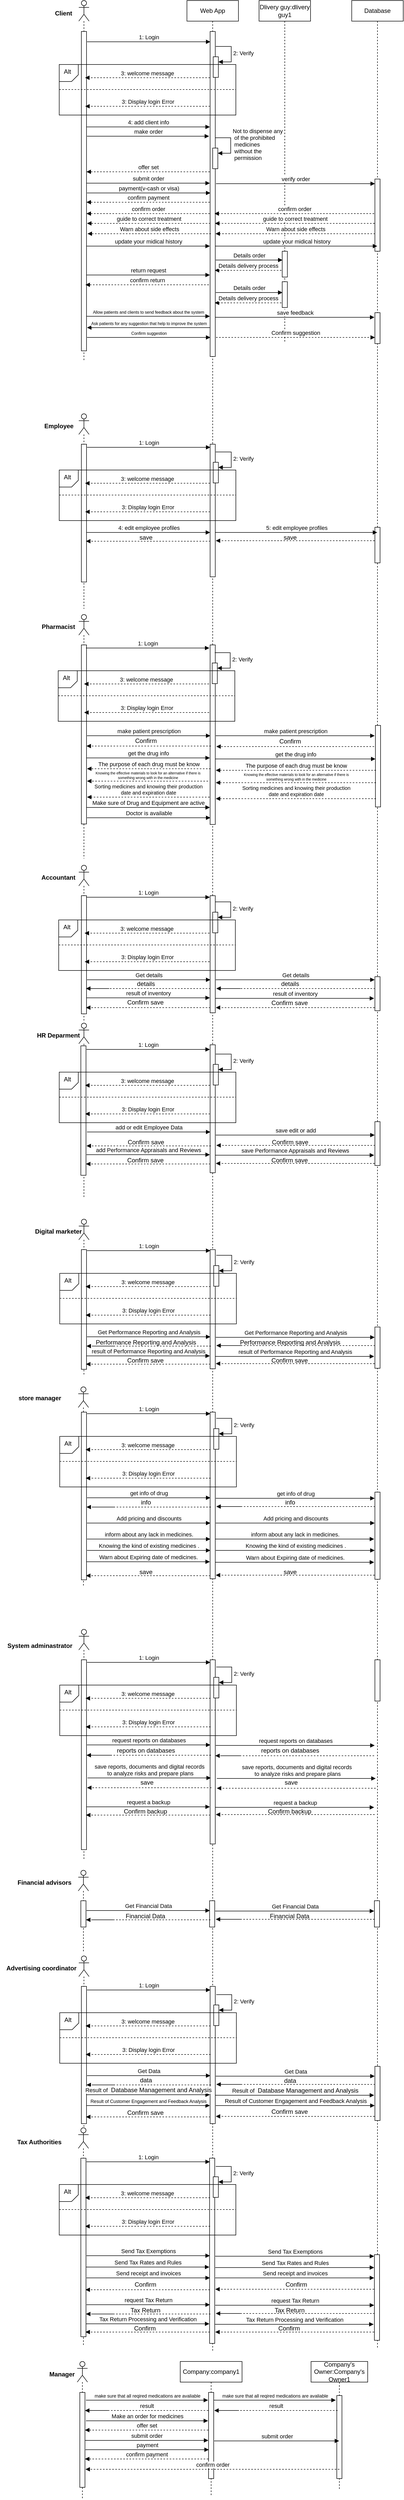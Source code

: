 <mxfile version="22.1.2" type="device">
  <diagram name="Page-1" id="2YBvvXClWsGukQMizWep">
    <mxGraphModel dx="1000" dy="10591" grid="0" gridSize="9" guides="1" tooltips="1" connect="1" arrows="1" fold="1" page="1" pageScale="1" pageWidth="850" pageHeight="5000" math="0" shadow="0">
      <root>
        <mxCell id="0" />
        <mxCell id="1" parent="0" />
        <mxCell id="jrtgIBdHiAO-mxRf0TLl-3" value="" style="shape=umlLifeline;perimeter=lifelinePerimeter;whiteSpace=wrap;html=1;container=1;dropTarget=0;collapsible=0;recursiveResize=0;outlineConnect=0;portConstraint=eastwest;newEdgeStyle={&quot;curved&quot;:0,&quot;rounded&quot;:0};participant=umlActor;size=40;" parent="1" vertex="1">
          <mxGeometry x="159" y="-9986" width="20" height="698" as="geometry" />
        </mxCell>
        <mxCell id="jrtgIBdHiAO-mxRf0TLl-5" value="" style="html=1;points=[[0,0,0,0,5],[0,1,0,0,-5],[1,0,0,0,5],[1,1,0,0,-5]];perimeter=orthogonalPerimeter;outlineConnect=0;targetShapes=umlLifeline;portConstraint=eastwest;newEdgeStyle={&quot;curved&quot;:0,&quot;rounded&quot;:0};" parent="jrtgIBdHiAO-mxRf0TLl-3" vertex="1">
          <mxGeometry x="5" y="60" width="10" height="619" as="geometry" />
        </mxCell>
        <mxCell id="jrtgIBdHiAO-mxRf0TLl-4" value="Web App" style="shape=umlLifeline;perimeter=lifelinePerimeter;whiteSpace=wrap;html=1;container=1;dropTarget=0;collapsible=0;recursiveResize=0;outlineConnect=0;portConstraint=eastwest;newEdgeStyle={&quot;curved&quot;:0,&quot;rounded&quot;:0};" parent="1" vertex="1">
          <mxGeometry x="369" y="-9986" width="100" height="4556" as="geometry" />
        </mxCell>
        <mxCell id="jrtgIBdHiAO-mxRf0TLl-8" value="" style="html=1;points=[[0,0,0,0,5],[0,1,0,0,-5],[1,0,0,0,5],[1,1,0,0,-5]];perimeter=orthogonalPerimeter;outlineConnect=0;targetShapes=umlLifeline;portConstraint=eastwest;newEdgeStyle={&quot;curved&quot;:0,&quot;rounded&quot;:0};" parent="jrtgIBdHiAO-mxRf0TLl-4" vertex="1">
          <mxGeometry x="45" y="60" width="10" height="630" as="geometry" />
        </mxCell>
        <mxCell id="jrtgIBdHiAO-mxRf0TLl-60" value="" style="html=1;points=[[0,0,0,0,5],[0,1,0,0,-5],[1,0,0,0,5],[1,1,0,0,-5]];perimeter=orthogonalPerimeter;outlineConnect=0;targetShapes=umlLifeline;portConstraint=eastwest;newEdgeStyle={&quot;curved&quot;:0,&quot;rounded&quot;:0};" parent="jrtgIBdHiAO-mxRf0TLl-4" vertex="1">
          <mxGeometry x="45" y="1249" width="10" height="348" as="geometry" />
        </mxCell>
        <mxCell id="0UvdPTI9-zRE3vm_Hs-S-66" value="" style="html=1;points=[[0,0,0,0,5],[0,1,0,0,-5],[1,0,0,0,5],[1,1,0,0,-5]];perimeter=orthogonalPerimeter;outlineConnect=0;targetShapes=umlLifeline;portConstraint=eastwest;newEdgeStyle={&quot;curved&quot;:0,&quot;rounded&quot;:0};" vertex="1" parent="jrtgIBdHiAO-mxRf0TLl-4">
          <mxGeometry x="50" y="286" width="10" height="40" as="geometry" />
        </mxCell>
        <mxCell id="0UvdPTI9-zRE3vm_Hs-S-67" value="&lt;div&gt;Not to dispense any&lt;/div&gt;&lt;div&gt;&amp;nbsp;of the prohibited&lt;/div&gt;&lt;div&gt;&amp;nbsp;medicines&lt;/div&gt;&lt;div&gt;&amp;nbsp;without the&lt;/div&gt;&lt;div&gt;&amp;nbsp;permission&lt;/div&gt;" style="html=1;align=left;spacingLeft=2;endArrow=block;rounded=0;edgeStyle=orthogonalEdgeStyle;curved=0;rounded=0;" edge="1" target="0UvdPTI9-zRE3vm_Hs-S-66" parent="jrtgIBdHiAO-mxRf0TLl-4">
          <mxGeometry relative="1" as="geometry">
            <mxPoint x="55" y="266" as="sourcePoint" />
            <Array as="points">
              <mxPoint x="85" y="296" />
            </Array>
          </mxGeometry>
        </mxCell>
        <mxCell id="jrtgIBdHiAO-mxRf0TLl-10" value="1: Login" style="html=1;verticalAlign=bottom;endArrow=block;curved=0;rounded=0;" parent="1" edge="1">
          <mxGeometry width="80" relative="1" as="geometry">
            <mxPoint x="175" y="-9906" as="sourcePoint" />
            <mxPoint x="414.5" y="-9906" as="targetPoint" />
          </mxGeometry>
        </mxCell>
        <mxCell id="jrtgIBdHiAO-mxRf0TLl-12" value="" style="html=1;points=[[0,0,0,0,5],[0,1,0,0,-5],[1,0,0,0,5],[1,1,0,0,-5]];perimeter=orthogonalPerimeter;outlineConnect=0;targetShapes=umlLifeline;portConstraint=eastwest;newEdgeStyle={&quot;curved&quot;:0,&quot;rounded&quot;:0};" parent="1" vertex="1">
          <mxGeometry x="420" y="-9877" width="10" height="40" as="geometry" />
        </mxCell>
        <mxCell id="jrtgIBdHiAO-mxRf0TLl-13" value="2: Verify" style="html=1;align=left;spacingLeft=2;endArrow=block;rounded=0;edgeStyle=orthogonalEdgeStyle;curved=0;rounded=0;" parent="1" target="jrtgIBdHiAO-mxRf0TLl-12" edge="1">
          <mxGeometry relative="1" as="geometry">
            <mxPoint x="425" y="-9897" as="sourcePoint" />
            <Array as="points">
              <mxPoint x="455" y="-9867" />
            </Array>
          </mxGeometry>
        </mxCell>
        <mxCell id="jrtgIBdHiAO-mxRf0TLl-17" value="make order" style="html=1;verticalAlign=bottom;endArrow=block;curved=0;rounded=0;" parent="1" edge="1">
          <mxGeometry width="80" relative="1" as="geometry">
            <mxPoint x="175" y="-9723" as="sourcePoint" />
            <mxPoint x="412" y="-9723" as="targetPoint" />
          </mxGeometry>
        </mxCell>
        <mxCell id="jrtgIBdHiAO-mxRf0TLl-19" value="offer set" style="html=1;verticalAlign=bottom;endArrow=block;curved=0;rounded=0;dashed=1;" parent="1" edge="1">
          <mxGeometry width="80" relative="1" as="geometry">
            <mxPoint x="413.5" y="-9654" as="sourcePoint" />
            <mxPoint x="174" y="-9654" as="targetPoint" />
          </mxGeometry>
        </mxCell>
        <mxCell id="jrtgIBdHiAO-mxRf0TLl-20" value="payment(v-cash or visa)" style="html=1;verticalAlign=bottom;endArrow=block;curved=0;rounded=0;" parent="1" edge="1">
          <mxGeometry width="80" relative="1" as="geometry">
            <mxPoint x="175" y="-9613" as="sourcePoint" />
            <mxPoint x="414.5" y="-9613" as="targetPoint" />
          </mxGeometry>
        </mxCell>
        <mxCell id="jrtgIBdHiAO-mxRf0TLl-21" value="confirm payment" style="html=1;verticalAlign=bottom;endArrow=block;curved=0;rounded=0;dashed=1;" parent="1" edge="1">
          <mxGeometry width="80" relative="1" as="geometry">
            <mxPoint x="413.5" y="-9595" as="sourcePoint" />
            <mxPoint x="174" y="-9595" as="targetPoint" />
          </mxGeometry>
        </mxCell>
        <mxCell id="jrtgIBdHiAO-mxRf0TLl-22" value="submit order" style="html=1;verticalAlign=bottom;endArrow=block;curved=0;rounded=0;" parent="1" edge="1">
          <mxGeometry width="80" relative="1" as="geometry">
            <mxPoint x="174" y="-9632" as="sourcePoint" />
            <mxPoint x="413.5" y="-9632" as="targetPoint" />
          </mxGeometry>
        </mxCell>
        <mxCell id="jrtgIBdHiAO-mxRf0TLl-23" value="confirm order" style="html=1;verticalAlign=bottom;endArrow=block;curved=0;rounded=0;dashed=1;" parent="1" edge="1">
          <mxGeometry width="80" relative="1" as="geometry">
            <mxPoint x="413.5" y="-9573" as="sourcePoint" />
            <mxPoint x="174" y="-9573" as="targetPoint" />
          </mxGeometry>
        </mxCell>
        <mxCell id="jrtgIBdHiAO-mxRf0TLl-24" value="Dlivery guy:dlivery guy1" style="shape=umlLifeline;perimeter=lifelinePerimeter;whiteSpace=wrap;html=1;container=1;dropTarget=0;collapsible=0;recursiveResize=0;outlineConnect=0;portConstraint=eastwest;newEdgeStyle={&quot;curved&quot;:0,&quot;rounded&quot;:0};" parent="1" vertex="1">
          <mxGeometry x="509" y="-9986" width="100" height="662" as="geometry" />
        </mxCell>
        <mxCell id="jrtgIBdHiAO-mxRf0TLl-26" value="" style="html=1;points=[[0,0,0,0,5],[0,1,0,0,-5],[1,0,0,0,5],[1,1,0,0,-5]];perimeter=orthogonalPerimeter;outlineConnect=0;targetShapes=umlLifeline;portConstraint=eastwest;newEdgeStyle={&quot;curved&quot;:0,&quot;rounded&quot;:0};" parent="jrtgIBdHiAO-mxRf0TLl-24" vertex="1">
          <mxGeometry x="45" y="486" width="10" height="50" as="geometry" />
        </mxCell>
        <mxCell id="jrtgIBdHiAO-mxRf0TLl-25" value="&lt;b&gt;&lt;font style=&quot;font-size: 12px;&quot;&gt;Client&lt;/font&gt;&lt;/b&gt;" style="text;html=1;align=center;verticalAlign=middle;resizable=0;points=[];autosize=1;strokeColor=none;fillColor=none;" parent="1" vertex="1">
          <mxGeometry x="99" y="-9976" width="60" height="30" as="geometry" />
        </mxCell>
        <mxCell id="jrtgIBdHiAO-mxRf0TLl-27" value="Details order" style="html=1;verticalAlign=bottom;endArrow=block;curved=0;rounded=0;" parent="1" edge="1">
          <mxGeometry width="80" relative="1" as="geometry">
            <mxPoint x="425" y="-9483" as="sourcePoint" />
            <mxPoint x="554.5" y="-9483" as="targetPoint" />
          </mxGeometry>
        </mxCell>
        <mxCell id="jrtgIBdHiAO-mxRf0TLl-28" value="Details delivery process" style="html=1;verticalAlign=bottom;endArrow=block;curved=0;rounded=0;dashed=1;" parent="1" edge="1">
          <mxGeometry width="80" relative="1" as="geometry">
            <mxPoint x="552.5" y="-9463" as="sourcePoint" />
            <mxPoint x="423" y="-9463" as="targetPoint" />
          </mxGeometry>
        </mxCell>
        <mxCell id="jrtgIBdHiAO-mxRf0TLl-29" value="" style="shape=umlLifeline;perimeter=lifelinePerimeter;whiteSpace=wrap;html=1;container=1;dropTarget=0;collapsible=0;recursiveResize=0;outlineConnect=0;portConstraint=eastwest;newEdgeStyle={&quot;curved&quot;:0,&quot;rounded&quot;:0};participant=umlActor;size=40;" parent="1" vertex="1">
          <mxGeometry x="156" y="-5410" width="20" height="267" as="geometry" />
        </mxCell>
        <mxCell id="jrtgIBdHiAO-mxRf0TLl-30" value="" style="html=1;points=[[0,0,0,0,5],[0,1,0,0,-5],[1,0,0,0,5],[1,1,0,0,-5]];perimeter=orthogonalPerimeter;outlineConnect=0;targetShapes=umlLifeline;portConstraint=eastwest;newEdgeStyle={&quot;curved&quot;:0,&quot;rounded&quot;:0};" parent="jrtgIBdHiAO-mxRf0TLl-29" vertex="1">
          <mxGeometry x="5" y="60" width="10" height="184" as="geometry" />
        </mxCell>
        <mxCell id="jrtgIBdHiAO-mxRf0TLl-36" value="Make an order for medicines" style="html=1;verticalAlign=bottom;endArrow=block;curved=0;rounded=0;" parent="1" edge="1">
          <mxGeometry width="80" relative="1" as="geometry">
            <mxPoint x="173" y="-5295" as="sourcePoint" />
            <mxPoint x="410" y="-5295" as="targetPoint" />
          </mxGeometry>
        </mxCell>
        <mxCell id="jrtgIBdHiAO-mxRf0TLl-37" value="offer set" style="html=1;verticalAlign=bottom;endArrow=block;curved=0;rounded=0;dashed=1;" parent="1" edge="1">
          <mxGeometry width="80" relative="1" as="geometry">
            <mxPoint x="410.5" y="-5277" as="sourcePoint" />
            <mxPoint x="171" y="-5277" as="targetPoint" />
          </mxGeometry>
        </mxCell>
        <mxCell id="jrtgIBdHiAO-mxRf0TLl-38" value="payment" style="html=1;verticalAlign=bottom;endArrow=block;curved=0;rounded=0;" parent="1" edge="1">
          <mxGeometry width="80" relative="1" as="geometry">
            <mxPoint x="172" y="-5239" as="sourcePoint" />
            <mxPoint x="411.5" y="-5239" as="targetPoint" />
          </mxGeometry>
        </mxCell>
        <mxCell id="jrtgIBdHiAO-mxRf0TLl-39" value="confirm payment" style="html=1;verticalAlign=bottom;endArrow=block;curved=0;rounded=0;dashed=1;" parent="1" edge="1">
          <mxGeometry width="80" relative="1" as="geometry">
            <mxPoint x="410.5" y="-5221" as="sourcePoint" />
            <mxPoint x="171" y="-5221" as="targetPoint" />
          </mxGeometry>
        </mxCell>
        <mxCell id="jrtgIBdHiAO-mxRf0TLl-40" value="submit order" style="html=1;verticalAlign=bottom;endArrow=block;curved=0;rounded=0;" parent="1" edge="1">
          <mxGeometry width="80" relative="1" as="geometry">
            <mxPoint x="171" y="-5257" as="sourcePoint" />
            <mxPoint x="410.5" y="-5257" as="targetPoint" />
          </mxGeometry>
        </mxCell>
        <mxCell id="jrtgIBdHiAO-mxRf0TLl-42" value="Company&#39;s Owner:Company&#39;s Owner1" style="shape=umlLifeline;perimeter=lifelinePerimeter;whiteSpace=wrap;html=1;container=1;dropTarget=0;collapsible=0;recursiveResize=0;outlineConnect=0;portConstraint=eastwest;newEdgeStyle={&quot;curved&quot;:0,&quot;rounded&quot;:0};" parent="1" vertex="1">
          <mxGeometry x="610" y="-5410" width="110" height="250" as="geometry" />
        </mxCell>
        <mxCell id="jrtgIBdHiAO-mxRf0TLl-43" value="" style="html=1;points=[[0,0,0,0,5],[0,1,0,0,-5],[1,0,0,0,5],[1,1,0,0,-5]];perimeter=orthogonalPerimeter;outlineConnect=0;targetShapes=umlLifeline;portConstraint=eastwest;newEdgeStyle={&quot;curved&quot;:0,&quot;rounded&quot;:0};" parent="jrtgIBdHiAO-mxRf0TLl-42" vertex="1">
          <mxGeometry x="50" y="66" width="10" height="161" as="geometry" />
        </mxCell>
        <mxCell id="jrtgIBdHiAO-mxRf0TLl-44" value="&lt;b&gt;&lt;font style=&quot;font-size: 12px;&quot;&gt;Manager&lt;/font&gt;&lt;/b&gt;" style="text;html=1;align=center;verticalAlign=middle;resizable=0;points=[];autosize=1;strokeColor=none;fillColor=none;" parent="1" vertex="1">
          <mxGeometry x="91" y="-5400" width="70" height="30" as="geometry" />
        </mxCell>
        <mxCell id="jrtgIBdHiAO-mxRf0TLl-45" value="submit order" style="html=1;verticalAlign=bottom;endArrow=block;curved=0;rounded=0;" parent="1" edge="1" target="jrtgIBdHiAO-mxRf0TLl-42">
          <mxGeometry width="80" relative="1" as="geometry">
            <mxPoint x="422" y="-5256" as="sourcePoint" />
            <mxPoint x="551.5" y="-5256" as="targetPoint" />
          </mxGeometry>
        </mxCell>
        <mxCell id="jrtgIBdHiAO-mxRf0TLl-48" value="Company:company1" style="shape=umlLifeline;perimeter=lifelinePerimeter;whiteSpace=wrap;html=1;container=1;dropTarget=0;collapsible=0;recursiveResize=0;outlineConnect=0;portConstraint=eastwest;newEdgeStyle={&quot;curved&quot;:0,&quot;rounded&quot;:0};" parent="1" vertex="1">
          <mxGeometry x="356" y="-5410" width="120" height="260" as="geometry" />
        </mxCell>
        <mxCell id="jrtgIBdHiAO-mxRf0TLl-31" value="" style="html=1;points=[[0,0,0,0,5],[0,1,0,0,-5],[1,0,0,0,5],[1,1,0,0,-5]];perimeter=orthogonalPerimeter;outlineConnect=0;targetShapes=umlLifeline;portConstraint=eastwest;newEdgeStyle={&quot;curved&quot;:0,&quot;rounded&quot;:0};" parent="jrtgIBdHiAO-mxRf0TLl-48" vertex="1">
          <mxGeometry x="55" y="60" width="10" height="167" as="geometry" />
        </mxCell>
        <mxCell id="jrtgIBdHiAO-mxRf0TLl-49" value="" style="shape=umlLifeline;perimeter=lifelinePerimeter;whiteSpace=wrap;html=1;container=1;dropTarget=0;collapsible=0;recursiveResize=0;outlineConnect=0;portConstraint=eastwest;newEdgeStyle={&quot;curved&quot;:0,&quot;rounded&quot;:0};participant=umlActor;" parent="1" vertex="1">
          <mxGeometry x="159" y="-8796" width="20" height="473" as="geometry" />
        </mxCell>
        <mxCell id="jrtgIBdHiAO-mxRf0TLl-59" value="" style="html=1;points=[[0,0,0,0,5],[0,1,0,0,-5],[1,0,0,0,5],[1,1,0,0,-5]];perimeter=orthogonalPerimeter;outlineConnect=0;targetShapes=umlLifeline;portConstraint=eastwest;newEdgeStyle={&quot;curved&quot;:0,&quot;rounded&quot;:0};" parent="jrtgIBdHiAO-mxRf0TLl-49" vertex="1">
          <mxGeometry x="5" y="59" width="10" height="347" as="geometry" />
        </mxCell>
        <mxCell id="jrtgIBdHiAO-mxRf0TLl-50" value="Database" style="shape=umlLifeline;perimeter=lifelinePerimeter;whiteSpace=wrap;html=1;container=1;dropTarget=0;collapsible=0;recursiveResize=0;outlineConnect=0;portConstraint=eastwest;newEdgeStyle={&quot;curved&quot;:0,&quot;rounded&quot;:0};" parent="1" vertex="1">
          <mxGeometry x="689" y="-9986" width="100" height="4552" as="geometry" />
        </mxCell>
        <mxCell id="0UvdPTI9-zRE3vm_Hs-S-12" value="" style="html=1;points=[[0,0,0,0,5],[0,1,0,0,-5],[1,0,0,0,5],[1,1,0,0,-5]];perimeter=orthogonalPerimeter;outlineConnect=0;targetShapes=umlLifeline;portConstraint=eastwest;newEdgeStyle={&quot;curved&quot;:0,&quot;rounded&quot;:0};" vertex="1" parent="jrtgIBdHiAO-mxRf0TLl-50">
          <mxGeometry x="45" y="1021" width="10" height="69" as="geometry" />
        </mxCell>
        <mxCell id="0UvdPTI9-zRE3vm_Hs-S-68" value="" style="html=1;points=[[0,0,0,0,5],[0,1,0,0,-5],[1,0,0,0,5],[1,1,0,0,-5]];perimeter=orthogonalPerimeter;outlineConnect=0;targetShapes=umlLifeline;portConstraint=eastwest;newEdgeStyle={&quot;curved&quot;:0,&quot;rounded&quot;:0};" vertex="1" parent="jrtgIBdHiAO-mxRf0TLl-50">
          <mxGeometry x="45" y="346" width="10" height="140" as="geometry" />
        </mxCell>
        <mxCell id="0UvdPTI9-zRE3vm_Hs-S-113" value="" style="html=1;points=[[0,0,0,0,5],[0,1,0,0,-5],[1,0,0,0,5],[1,1,0,0,-5]];perimeter=orthogonalPerimeter;outlineConnect=0;targetShapes=umlLifeline;portConstraint=eastwest;newEdgeStyle={&quot;curved&quot;:0,&quot;rounded&quot;:0};" vertex="1" parent="jrtgIBdHiAO-mxRf0TLl-50">
          <mxGeometry x="45" y="605" width="10" height="60" as="geometry" />
        </mxCell>
        <mxCell id="jrtgIBdHiAO-mxRf0TLl-53" value="return request" style="html=1;verticalAlign=bottom;endArrow=block;curved=0;rounded=0;" parent="1" edge="1">
          <mxGeometry width="80" relative="1" as="geometry">
            <mxPoint x="174" y="-9454" as="sourcePoint" />
            <mxPoint x="413.5" y="-9454" as="targetPoint" />
          </mxGeometry>
        </mxCell>
        <mxCell id="jrtgIBdHiAO-mxRf0TLl-55" value="verify order" style="html=1;verticalAlign=bottom;endArrow=block;curved=0;rounded=0;" parent="1" edge="1">
          <mxGeometry width="80" relative="1" as="geometry">
            <mxPoint x="425.5" y="-9631" as="sourcePoint" />
            <mxPoint x="734" y="-9631" as="targetPoint" />
          </mxGeometry>
        </mxCell>
        <mxCell id="jrtgIBdHiAO-mxRf0TLl-56" value="confirm order" style="html=1;verticalAlign=bottom;endArrow=block;curved=0;rounded=0;dashed=1;" parent="1" edge="1">
          <mxGeometry width="80" relative="1" as="geometry">
            <mxPoint x="732.5" y="-9573" as="sourcePoint" />
            <mxPoint x="422.5" y="-9573" as="targetPoint" />
          </mxGeometry>
        </mxCell>
        <mxCell id="jrtgIBdHiAO-mxRf0TLl-57" value="confirm return" style="html=1;verticalAlign=bottom;endArrow=block;curved=0;rounded=0;dashed=1;" parent="1" edge="1">
          <mxGeometry width="80" relative="1" as="geometry">
            <mxPoint x="411.5" y="-9435" as="sourcePoint" />
            <mxPoint x="172" y="-9435" as="targetPoint" />
          </mxGeometry>
        </mxCell>
        <mxCell id="jrtgIBdHiAO-mxRf0TLl-58" value="&lt;b&gt;Pharmacist&lt;/b&gt;" style="text;html=1;align=center;verticalAlign=middle;resizable=0;points=[];autosize=1;strokeColor=none;fillColor=none;" parent="1" vertex="1">
          <mxGeometry x="74" y="-8787" width="90" height="30" as="geometry" />
        </mxCell>
        <mxCell id="jrtgIBdHiAO-mxRf0TLl-62" value="make patient prescription" style="html=1;verticalAlign=bottom;endArrow=block;curved=0;rounded=0;" parent="1" edge="1">
          <mxGeometry width="80" relative="1" as="geometry">
            <mxPoint x="175" y="-8561" as="sourcePoint" />
            <mxPoint x="414.5" y="-8561" as="targetPoint" />
          </mxGeometry>
        </mxCell>
        <mxCell id="jrtgIBdHiAO-mxRf0TLl-63" value="make patient prescription" style="html=1;verticalAlign=bottom;endArrow=block;curved=0;rounded=0;" parent="1" edge="1">
          <mxGeometry width="80" relative="1" as="geometry">
            <mxPoint x="425" y="-8561" as="sourcePoint" />
            <mxPoint x="733.5" y="-8561" as="targetPoint" />
          </mxGeometry>
        </mxCell>
        <mxCell id="jrtgIBdHiAO-mxRf0TLl-64" value="" style="html=1;verticalAlign=bottom;labelBackgroundColor=none;endArrow=block;endFill=1;dashed=1;rounded=0;" parent="1" edge="1">
          <mxGeometry width="160" relative="1" as="geometry">
            <mxPoint x="738.5" y="-8540" as="sourcePoint" />
            <mxPoint x="426" y="-8540" as="targetPoint" />
          </mxGeometry>
        </mxCell>
        <mxCell id="jrtgIBdHiAO-mxRf0TLl-65" value="" style="html=1;verticalAlign=bottom;labelBackgroundColor=none;endArrow=block;endFill=1;dashed=1;rounded=0;" parent="1" edge="1">
          <mxGeometry width="160" relative="1" as="geometry">
            <mxPoint x="415.5" y="-8541" as="sourcePoint" />
            <mxPoint x="174" y="-8541" as="targetPoint" />
          </mxGeometry>
        </mxCell>
        <mxCell id="jrtgIBdHiAO-mxRf0TLl-68" value="Confirm" style="text;html=1;align=center;verticalAlign=middle;resizable=0;points=[];autosize=1;strokeColor=none;fillColor=none;" parent="1" vertex="1">
          <mxGeometry x="259" y="-8564" width="60" height="26" as="geometry" />
        </mxCell>
        <mxCell id="jrtgIBdHiAO-mxRf0TLl-69" value="Confirm" style="text;html=1;align=center;verticalAlign=middle;resizable=0;points=[];autosize=1;strokeColor=none;fillColor=none;" parent="1" vertex="1">
          <mxGeometry x="539" y="-8563" width="60" height="26" as="geometry" />
        </mxCell>
        <mxCell id="jrtgIBdHiAO-mxRf0TLl-71" value="" style="html=1;points=[[0,0,0,0,5],[0,1,0,0,-5],[1,0,0,0,5],[1,1,0,0,-5]];perimeter=orthogonalPerimeter;outlineConnect=0;targetShapes=umlLifeline;portConstraint=eastwest;newEdgeStyle={&quot;curved&quot;:0,&quot;rounded&quot;:0};" parent="1" vertex="1">
          <mxGeometry x="414" y="-8251" width="10" height="227" as="geometry" />
        </mxCell>
        <mxCell id="jrtgIBdHiAO-mxRf0TLl-72" value="" style="shape=umlLifeline;perimeter=lifelinePerimeter;whiteSpace=wrap;html=1;container=1;dropTarget=0;collapsible=0;recursiveResize=0;outlineConnect=0;portConstraint=eastwest;newEdgeStyle={&quot;curved&quot;:0,&quot;rounded&quot;:0};participant=umlActor;" parent="1" vertex="1">
          <mxGeometry x="159" y="-8310" width="20" height="304" as="geometry" />
        </mxCell>
        <mxCell id="jrtgIBdHiAO-mxRf0TLl-73" value="" style="html=1;points=[[0,0,0,0,5],[0,1,0,0,-5],[1,0,0,0,5],[1,1,0,0,-5]];perimeter=orthogonalPerimeter;outlineConnect=0;targetShapes=umlLifeline;portConstraint=eastwest;newEdgeStyle={&quot;curved&quot;:0,&quot;rounded&quot;:0};" parent="jrtgIBdHiAO-mxRf0TLl-72" vertex="1">
          <mxGeometry x="5" y="59" width="10" height="229" as="geometry" />
        </mxCell>
        <mxCell id="jrtgIBdHiAO-mxRf0TLl-74" value="" style="html=1;points=[[0,0,0,0,5],[0,1,0,0,-5],[1,0,0,0,5],[1,1,0,0,-5]];perimeter=orthogonalPerimeter;outlineConnect=0;targetShapes=umlLifeline;portConstraint=eastwest;newEdgeStyle={&quot;curved&quot;:0,&quot;rounded&quot;:0};" parent="1" vertex="1">
          <mxGeometry x="734" y="-8094" width="10" height="66" as="geometry" />
        </mxCell>
        <mxCell id="jrtgIBdHiAO-mxRf0TLl-75" value="&lt;b&gt;Accountant&lt;/b&gt;" style="text;html=1;align=center;verticalAlign=middle;resizable=0;points=[];autosize=1;strokeColor=none;fillColor=none;" parent="1" vertex="1">
          <mxGeometry x="74" y="-8301" width="90" height="30" as="geometry" />
        </mxCell>
        <mxCell id="jrtgIBdHiAO-mxRf0TLl-76" value="Get details" style="html=1;verticalAlign=bottom;endArrow=block;curved=0;rounded=0;" parent="1" edge="1">
          <mxGeometry width="80" relative="1" as="geometry">
            <mxPoint x="175" y="-8088" as="sourcePoint" />
            <mxPoint x="414.5" y="-8088" as="targetPoint" />
          </mxGeometry>
        </mxCell>
        <mxCell id="jrtgIBdHiAO-mxRf0TLl-77" value="Get details" style="html=1;verticalAlign=bottom;endArrow=block;curved=0;rounded=0;" parent="1" edge="1">
          <mxGeometry width="80" relative="1" as="geometry">
            <mxPoint x="425" y="-8088" as="sourcePoint" />
            <mxPoint x="733.5" y="-8088" as="targetPoint" />
          </mxGeometry>
        </mxCell>
        <mxCell id="jrtgIBdHiAO-mxRf0TLl-78" value="" style="html=1;verticalAlign=bottom;labelBackgroundColor=none;endArrow=block;endFill=1;dashed=1;rounded=0;" parent="1" edge="1">
          <mxGeometry width="160" relative="1" as="geometry">
            <mxPoint x="734.5" y="-8071" as="sourcePoint" />
            <mxPoint x="426" y="-8071" as="targetPoint" />
          </mxGeometry>
        </mxCell>
        <mxCell id="jrtgIBdHiAO-mxRf0TLl-79" value="" style="html=1;verticalAlign=bottom;labelBackgroundColor=none;endArrow=block;endFill=1;dashed=1;rounded=0;" parent="1" edge="1">
          <mxGeometry width="160" relative="1" as="geometry">
            <mxPoint x="414.5" y="-8071" as="sourcePoint" />
            <mxPoint x="173" y="-8071" as="targetPoint" />
          </mxGeometry>
        </mxCell>
        <mxCell id="jrtgIBdHiAO-mxRf0TLl-80" value="" style="endArrow=none;html=1;rounded=0;fontStyle=1;strokeWidth=1;" parent="1" edge="1">
          <mxGeometry width="50" height="50" relative="1" as="geometry">
            <mxPoint x="178" y="-8071" as="sourcePoint" />
            <mxPoint x="218" y="-8071" as="targetPoint" />
          </mxGeometry>
        </mxCell>
        <mxCell id="jrtgIBdHiAO-mxRf0TLl-81" value="" style="endArrow=none;html=1;rounded=0;fontStyle=1;strokeWidth=1;" parent="1" edge="1">
          <mxGeometry width="50" height="50" relative="1" as="geometry">
            <mxPoint x="433" y="-8071" as="sourcePoint" />
            <mxPoint x="473" y="-8071" as="targetPoint" />
          </mxGeometry>
        </mxCell>
        <mxCell id="jrtgIBdHiAO-mxRf0TLl-82" value="details" style="text;html=1;align=center;verticalAlign=middle;resizable=0;points=[];autosize=1;strokeColor=none;fillColor=none;" parent="1" vertex="1">
          <mxGeometry x="259" y="-8095" width="60" height="30" as="geometry" />
        </mxCell>
        <mxCell id="jrtgIBdHiAO-mxRf0TLl-83" value="details" style="text;html=1;align=center;verticalAlign=middle;resizable=0;points=[];autosize=1;strokeColor=none;fillColor=none;" parent="1" vertex="1">
          <mxGeometry x="539" y="-8095" width="60" height="30" as="geometry" />
        </mxCell>
        <mxCell id="jrtgIBdHiAO-mxRf0TLl-84" value="result of inventory" style="html=1;verticalAlign=bottom;endArrow=block;curved=0;rounded=0;" parent="1" edge="1">
          <mxGeometry width="80" relative="1" as="geometry">
            <mxPoint x="174" y="-8053" as="sourcePoint" />
            <mxPoint x="413.5" y="-8053" as="targetPoint" />
          </mxGeometry>
        </mxCell>
        <mxCell id="jrtgIBdHiAO-mxRf0TLl-85" value="result of inventory" style="html=1;verticalAlign=bottom;endArrow=block;curved=0;rounded=0;" parent="1" edge="1">
          <mxGeometry width="80" relative="1" as="geometry">
            <mxPoint x="424" y="-8052" as="sourcePoint" />
            <mxPoint x="732.5" y="-8052" as="targetPoint" />
          </mxGeometry>
        </mxCell>
        <mxCell id="jrtgIBdHiAO-mxRf0TLl-86" value="" style="html=1;verticalAlign=bottom;labelBackgroundColor=none;endArrow=block;endFill=1;dashed=1;rounded=0;" parent="1" edge="1">
          <mxGeometry width="160" relative="1" as="geometry">
            <mxPoint x="733.5" y="-8034" as="sourcePoint" />
            <mxPoint x="425" y="-8034" as="targetPoint" />
          </mxGeometry>
        </mxCell>
        <mxCell id="jrtgIBdHiAO-mxRf0TLl-87" value="" style="html=1;verticalAlign=bottom;labelBackgroundColor=none;endArrow=block;endFill=1;dashed=1;rounded=0;" parent="1" edge="1">
          <mxGeometry width="160" relative="1" as="geometry">
            <mxPoint x="414.5" y="-8034" as="sourcePoint" />
            <mxPoint x="173" y="-8034" as="targetPoint" />
          </mxGeometry>
        </mxCell>
        <mxCell id="jrtgIBdHiAO-mxRf0TLl-90" value="Confirm save" style="text;html=1;align=center;verticalAlign=middle;resizable=0;points=[];autosize=1;strokeColor=none;fillColor=none;" parent="1" vertex="1">
          <mxGeometry x="243" y="-8059" width="90" height="30" as="geometry" />
        </mxCell>
        <mxCell id="jrtgIBdHiAO-mxRf0TLl-91" value="Confirm save" style="text;html=1;align=center;verticalAlign=middle;resizable=0;points=[];autosize=1;strokeColor=none;fillColor=none;" parent="1" vertex="1">
          <mxGeometry x="523" y="-8058" width="90" height="30" as="geometry" />
        </mxCell>
        <mxCell id="jrtgIBdHiAO-mxRf0TLl-92" value="" style="html=1;points=[[0,0,0,0,5],[0,1,0,0,-5],[1,0,0,0,5],[1,1,0,0,-5]];perimeter=orthogonalPerimeter;outlineConnect=0;targetShapes=umlLifeline;portConstraint=eastwest;newEdgeStyle={&quot;curved&quot;:0,&quot;rounded&quot;:0};" parent="1" vertex="1">
          <mxGeometry x="414" y="-7962" width="10" height="248" as="geometry" />
        </mxCell>
        <mxCell id="jrtgIBdHiAO-mxRf0TLl-93" value="" style="shape=umlLifeline;perimeter=lifelinePerimeter;whiteSpace=wrap;html=1;container=1;dropTarget=0;collapsible=0;recursiveResize=0;outlineConnect=0;portConstraint=eastwest;newEdgeStyle={&quot;curved&quot;:0,&quot;rounded&quot;:0};participant=umlActor;" parent="1" vertex="1">
          <mxGeometry x="159" y="-8004" width="20" height="340" as="geometry" />
        </mxCell>
        <mxCell id="jrtgIBdHiAO-mxRf0TLl-94" value="" style="html=1;points=[[0,0,0,0,5],[0,1,0,0,-5],[1,0,0,0,5],[1,1,0,0,-5]];perimeter=orthogonalPerimeter;outlineConnect=0;targetShapes=umlLifeline;portConstraint=eastwest;newEdgeStyle={&quot;curved&quot;:0,&quot;rounded&quot;:0};" parent="jrtgIBdHiAO-mxRf0TLl-93" vertex="1">
          <mxGeometry x="4" y="44" width="10" height="251" as="geometry" />
        </mxCell>
        <mxCell id="jrtgIBdHiAO-mxRf0TLl-95" value="" style="html=1;points=[[0,0,0,0,5],[0,1,0,0,-5],[1,0,0,0,5],[1,1,0,0,-5]];perimeter=orthogonalPerimeter;outlineConnect=0;targetShapes=umlLifeline;portConstraint=eastwest;newEdgeStyle={&quot;curved&quot;:0,&quot;rounded&quot;:0};" parent="1" vertex="1">
          <mxGeometry x="734" y="-7813" width="10" height="85" as="geometry" />
        </mxCell>
        <mxCell id="jrtgIBdHiAO-mxRf0TLl-96" value="&lt;b&gt;HR Deparment&lt;/b&gt;" style="text;html=1;align=center;verticalAlign=middle;resizable=0;points=[];autosize=1;strokeColor=none;fillColor=none;" parent="1" vertex="1">
          <mxGeometry x="64" y="-7995" width="110" height="30" as="geometry" />
        </mxCell>
        <mxCell id="jrtgIBdHiAO-mxRf0TLl-97" value="add or edit Employee Data" style="html=1;verticalAlign=bottom;endArrow=block;curved=0;rounded=0;" parent="1" edge="1">
          <mxGeometry width="80" relative="1" as="geometry">
            <mxPoint x="175" y="-7793" as="sourcePoint" />
            <mxPoint x="414.5" y="-7793" as="targetPoint" />
          </mxGeometry>
        </mxCell>
        <mxCell id="jrtgIBdHiAO-mxRf0TLl-98" value="save edit or add" style="html=1;verticalAlign=bottom;endArrow=block;curved=0;rounded=0;" parent="1" edge="1">
          <mxGeometry width="80" relative="1" as="geometry">
            <mxPoint x="425" y="-7787" as="sourcePoint" />
            <mxPoint x="733.5" y="-7787" as="targetPoint" />
          </mxGeometry>
        </mxCell>
        <mxCell id="jrtgIBdHiAO-mxRf0TLl-99" value="" style="html=1;verticalAlign=bottom;labelBackgroundColor=none;endArrow=block;endFill=1;dashed=1;rounded=0;" parent="1" edge="1">
          <mxGeometry width="160" relative="1" as="geometry">
            <mxPoint x="734.5" y="-7767" as="sourcePoint" />
            <mxPoint x="426" y="-7767" as="targetPoint" />
          </mxGeometry>
        </mxCell>
        <mxCell id="jrtgIBdHiAO-mxRf0TLl-100" value="" style="html=1;verticalAlign=bottom;labelBackgroundColor=none;endArrow=block;endFill=1;dashed=1;rounded=0;" parent="1" edge="1">
          <mxGeometry width="160" relative="1" as="geometry">
            <mxPoint x="415.5" y="-7766" as="sourcePoint" />
            <mxPoint x="174" y="-7766" as="targetPoint" />
          </mxGeometry>
        </mxCell>
        <mxCell id="jrtgIBdHiAO-mxRf0TLl-103" value="Confirm save" style="text;html=1;align=center;verticalAlign=middle;resizable=0;points=[];autosize=1;strokeColor=none;fillColor=none;" parent="1" vertex="1">
          <mxGeometry x="244" y="-7788" width="90" height="30" as="geometry" />
        </mxCell>
        <mxCell id="jrtgIBdHiAO-mxRf0TLl-104" value="Confirm save" style="text;html=1;align=center;verticalAlign=middle;resizable=0;points=[];autosize=1;strokeColor=none;fillColor=none;" parent="1" vertex="1">
          <mxGeometry x="524" y="-7788" width="90" height="30" as="geometry" />
        </mxCell>
        <mxCell id="jrtgIBdHiAO-mxRf0TLl-105" value="add Performance Appraisals and Reviews" style="html=1;verticalAlign=bottom;endArrow=block;curved=0;rounded=0;" parent="1" edge="1">
          <mxGeometry width="80" relative="1" as="geometry">
            <mxPoint x="174" y="-7749" as="sourcePoint" />
            <mxPoint x="413.5" y="-7749" as="targetPoint" />
          </mxGeometry>
        </mxCell>
        <mxCell id="jrtgIBdHiAO-mxRf0TLl-106" value="save Performance Appraisals and Reviews" style="html=1;verticalAlign=bottom;endArrow=block;curved=0;rounded=0;" parent="1" edge="1">
          <mxGeometry width="80" relative="1" as="geometry">
            <mxPoint x="424" y="-7748" as="sourcePoint" />
            <mxPoint x="732.5" y="-7748" as="targetPoint" />
          </mxGeometry>
        </mxCell>
        <mxCell id="jrtgIBdHiAO-mxRf0TLl-107" value="" style="html=1;verticalAlign=bottom;labelBackgroundColor=none;endArrow=block;endFill=1;dashed=1;rounded=0;" parent="1" edge="1">
          <mxGeometry width="160" relative="1" as="geometry">
            <mxPoint x="733.5" y="-7732" as="sourcePoint" />
            <mxPoint x="425" y="-7732" as="targetPoint" />
          </mxGeometry>
        </mxCell>
        <mxCell id="jrtgIBdHiAO-mxRf0TLl-108" value="" style="html=1;verticalAlign=bottom;labelBackgroundColor=none;endArrow=block;endFill=1;dashed=1;rounded=0;" parent="1" edge="1">
          <mxGeometry width="160" relative="1" as="geometry">
            <mxPoint x="414.5" y="-7731" as="sourcePoint" />
            <mxPoint x="173" y="-7731" as="targetPoint" />
          </mxGeometry>
        </mxCell>
        <mxCell id="jrtgIBdHiAO-mxRf0TLl-109" value="Confirm save" style="text;html=1;align=center;verticalAlign=middle;resizable=0;points=[];autosize=1;strokeColor=none;fillColor=none;" parent="1" vertex="1">
          <mxGeometry x="243" y="-7753" width="90" height="30" as="geometry" />
        </mxCell>
        <mxCell id="jrtgIBdHiAO-mxRf0TLl-110" value="Confirm save" style="text;html=1;align=center;verticalAlign=middle;resizable=0;points=[];autosize=1;strokeColor=none;fillColor=none;" parent="1" vertex="1">
          <mxGeometry x="523" y="-7753" width="90" height="30" as="geometry" />
        </mxCell>
        <mxCell id="jrtgIBdHiAO-mxRf0TLl-111" value="" style="html=1;points=[[0,0,0,0,5],[0,1,0,0,-5],[1,0,0,0,5],[1,1,0,0,-5]];perimeter=orthogonalPerimeter;outlineConnect=0;targetShapes=umlLifeline;portConstraint=eastwest;newEdgeStyle={&quot;curved&quot;:0,&quot;rounded&quot;:0};" parent="1" vertex="1">
          <mxGeometry x="414" y="-7565" width="10" height="231" as="geometry" />
        </mxCell>
        <mxCell id="jrtgIBdHiAO-mxRf0TLl-112" value="" style="shape=umlLifeline;perimeter=lifelinePerimeter;whiteSpace=wrap;html=1;container=1;dropTarget=0;collapsible=0;recursiveResize=0;outlineConnect=0;portConstraint=eastwest;newEdgeStyle={&quot;curved&quot;:0,&quot;rounded&quot;:0};participant=umlActor;" parent="1" vertex="1">
          <mxGeometry x="159" y="-7624" width="20" height="304" as="geometry" />
        </mxCell>
        <mxCell id="jrtgIBdHiAO-mxRf0TLl-113" value="" style="html=1;points=[[0,0,0,0,5],[0,1,0,0,-5],[1,0,0,0,5],[1,1,0,0,-5]];perimeter=orthogonalPerimeter;outlineConnect=0;targetShapes=umlLifeline;portConstraint=eastwest;newEdgeStyle={&quot;curved&quot;:0,&quot;rounded&quot;:0};" parent="jrtgIBdHiAO-mxRf0TLl-112" vertex="1">
          <mxGeometry x="5" y="59" width="10" height="232" as="geometry" />
        </mxCell>
        <mxCell id="jrtgIBdHiAO-mxRf0TLl-114" value="" style="html=1;points=[[0,0,0,0,5],[0,1,0,0,-5],[1,0,0,0,5],[1,1,0,0,-5]];perimeter=orthogonalPerimeter;outlineConnect=0;targetShapes=umlLifeline;portConstraint=eastwest;newEdgeStyle={&quot;curved&quot;:0,&quot;rounded&quot;:0};" parent="1" vertex="1">
          <mxGeometry x="734" y="-7415" width="10" height="80" as="geometry" />
        </mxCell>
        <mxCell id="jrtgIBdHiAO-mxRf0TLl-115" value="&lt;b&gt;Digital marketer&lt;/b&gt;" style="text;html=1;align=center;verticalAlign=middle;resizable=0;points=[];autosize=1;strokeColor=none;fillColor=none;" parent="1" vertex="1">
          <mxGeometry x="64" y="-7615" width="110" height="30" as="geometry" />
        </mxCell>
        <mxCell id="jrtgIBdHiAO-mxRf0TLl-116" value="Get&amp;nbsp;Performance Reporting and Analysis" style="html=1;verticalAlign=bottom;endArrow=block;curved=0;rounded=0;" parent="1" edge="1">
          <mxGeometry width="80" relative="1" as="geometry">
            <mxPoint x="175" y="-7396" as="sourcePoint" />
            <mxPoint x="414.5" y="-7396" as="targetPoint" />
          </mxGeometry>
        </mxCell>
        <mxCell id="jrtgIBdHiAO-mxRf0TLl-117" value="Get&amp;nbsp;Performance Reporting and Analysis" style="html=1;verticalAlign=bottom;endArrow=block;curved=0;rounded=0;" parent="1" edge="1">
          <mxGeometry width="80" relative="1" as="geometry">
            <mxPoint x="425" y="-7395" as="sourcePoint" />
            <mxPoint x="733.5" y="-7395" as="targetPoint" />
          </mxGeometry>
        </mxCell>
        <mxCell id="jrtgIBdHiAO-mxRf0TLl-118" value="" style="html=1;verticalAlign=bottom;labelBackgroundColor=none;endArrow=block;endFill=1;dashed=1;rounded=0;" parent="1" edge="1">
          <mxGeometry width="160" relative="1" as="geometry">
            <mxPoint x="734.5" y="-7379" as="sourcePoint" />
            <mxPoint x="426" y="-7379" as="targetPoint" />
          </mxGeometry>
        </mxCell>
        <mxCell id="jrtgIBdHiAO-mxRf0TLl-119" value="" style="html=1;verticalAlign=bottom;labelBackgroundColor=none;endArrow=block;endFill=1;dashed=1;rounded=0;" parent="1" edge="1">
          <mxGeometry width="160" relative="1" as="geometry">
            <mxPoint x="415.5" y="-7378" as="sourcePoint" />
            <mxPoint x="174" y="-7378" as="targetPoint" />
          </mxGeometry>
        </mxCell>
        <mxCell id="jrtgIBdHiAO-mxRf0TLl-120" value="" style="endArrow=none;html=1;rounded=0;fontStyle=1;strokeWidth=1;" parent="1" edge="1">
          <mxGeometry width="50" height="50" relative="1" as="geometry">
            <mxPoint x="187" y="-7378" as="sourcePoint" />
            <mxPoint x="227" y="-7378" as="targetPoint" />
          </mxGeometry>
        </mxCell>
        <mxCell id="jrtgIBdHiAO-mxRf0TLl-121" value="" style="endArrow=none;html=1;rounded=0;fontStyle=1;strokeWidth=1;" parent="1" edge="1">
          <mxGeometry width="50" height="50" relative="1" as="geometry">
            <mxPoint x="434" y="-7379" as="sourcePoint" />
            <mxPoint x="474" y="-7379" as="targetPoint" />
          </mxGeometry>
        </mxCell>
        <mxCell id="jrtgIBdHiAO-mxRf0TLl-122" value="Performance Reporting and Analysis" style="text;html=1;align=center;verticalAlign=middle;resizable=0;points=[];autosize=1;strokeColor=none;fillColor=none;" parent="1" vertex="1">
          <mxGeometry x="184" y="-7400" width="210" height="30" as="geometry" />
        </mxCell>
        <mxCell id="jrtgIBdHiAO-mxRf0TLl-123" value="Performance Reporting and Analysis" style="text;html=1;align=center;verticalAlign=middle;resizable=0;points=[];autosize=1;strokeColor=none;fillColor=none;" parent="1" vertex="1">
          <mxGeometry x="464" y="-7400" width="210" height="30" as="geometry" />
        </mxCell>
        <mxCell id="jrtgIBdHiAO-mxRf0TLl-124" value="result of&amp;nbsp;Performance Reporting and Analysis" style="html=1;verticalAlign=bottom;endArrow=block;curved=0;rounded=0;" parent="1" edge="1">
          <mxGeometry width="80" relative="1" as="geometry">
            <mxPoint x="174" y="-7359" as="sourcePoint" />
            <mxPoint x="413.5" y="-7359" as="targetPoint" />
          </mxGeometry>
        </mxCell>
        <mxCell id="jrtgIBdHiAO-mxRf0TLl-125" value="result of&amp;nbsp;Performance Reporting and Analysis" style="html=1;verticalAlign=bottom;endArrow=block;curved=0;rounded=0;" parent="1" edge="1">
          <mxGeometry width="80" relative="1" as="geometry">
            <mxPoint x="424" y="-7358" as="sourcePoint" />
            <mxPoint x="732.5" y="-7358" as="targetPoint" />
          </mxGeometry>
        </mxCell>
        <mxCell id="jrtgIBdHiAO-mxRf0TLl-126" value="" style="html=1;verticalAlign=bottom;labelBackgroundColor=none;endArrow=block;endFill=1;dashed=1;rounded=0;" parent="1" edge="1">
          <mxGeometry width="160" relative="1" as="geometry">
            <mxPoint x="733.5" y="-7344" as="sourcePoint" />
            <mxPoint x="425" y="-7344" as="targetPoint" />
          </mxGeometry>
        </mxCell>
        <mxCell id="jrtgIBdHiAO-mxRf0TLl-127" value="" style="html=1;verticalAlign=bottom;labelBackgroundColor=none;endArrow=block;endFill=1;dashed=1;rounded=0;" parent="1" edge="1">
          <mxGeometry width="160" relative="1" as="geometry">
            <mxPoint x="414.5" y="-7343" as="sourcePoint" />
            <mxPoint x="173" y="-7343" as="targetPoint" />
          </mxGeometry>
        </mxCell>
        <mxCell id="jrtgIBdHiAO-mxRf0TLl-128" value="Confirm save" style="text;html=1;align=center;verticalAlign=middle;resizable=0;points=[];autosize=1;strokeColor=none;fillColor=none;" parent="1" vertex="1">
          <mxGeometry x="243" y="-7365" width="90" height="30" as="geometry" />
        </mxCell>
        <mxCell id="jrtgIBdHiAO-mxRf0TLl-129" value="Confirm save" style="text;html=1;align=center;verticalAlign=middle;resizable=0;points=[];autosize=1;strokeColor=none;fillColor=none;" parent="1" vertex="1">
          <mxGeometry x="523" y="-7365" width="90" height="30" as="geometry" />
        </mxCell>
        <mxCell id="jrtgIBdHiAO-mxRf0TLl-149" value="" style="html=1;points=[[0,0,0,0,5],[0,1,0,0,-5],[1,0,0,0,5],[1,1,0,0,-5]];perimeter=orthogonalPerimeter;outlineConnect=0;targetShapes=umlLifeline;portConstraint=eastwest;newEdgeStyle={&quot;curved&quot;:0,&quot;rounded&quot;:0};" parent="1" vertex="1">
          <mxGeometry x="414" y="-6770" width="10" height="357" as="geometry" />
        </mxCell>
        <mxCell id="jrtgIBdHiAO-mxRf0TLl-150" value="" style="shape=umlLifeline;perimeter=lifelinePerimeter;whiteSpace=wrap;html=1;container=1;dropTarget=0;collapsible=0;recursiveResize=0;outlineConnect=0;portConstraint=eastwest;newEdgeStyle={&quot;curved&quot;:0,&quot;rounded&quot;:0};participant=umlActor;" parent="1" vertex="1">
          <mxGeometry x="159" y="-6829" width="20" height="446" as="geometry" />
        </mxCell>
        <mxCell id="jrtgIBdHiAO-mxRf0TLl-151" value="" style="html=1;points=[[0,0,0,0,5],[0,1,0,0,-5],[1,0,0,0,5],[1,1,0,0,-5]];perimeter=orthogonalPerimeter;outlineConnect=0;targetShapes=umlLifeline;portConstraint=eastwest;newEdgeStyle={&quot;curved&quot;:0,&quot;rounded&quot;:0};" parent="jrtgIBdHiAO-mxRf0TLl-150" vertex="1">
          <mxGeometry x="5" y="59" width="10" height="368" as="geometry" />
        </mxCell>
        <mxCell id="jrtgIBdHiAO-mxRf0TLl-152" value="" style="html=1;points=[[0,0,0,0,5],[0,1,0,0,-5],[1,0,0,0,5],[1,1,0,0,-5]];perimeter=orthogonalPerimeter;outlineConnect=0;targetShapes=umlLifeline;portConstraint=eastwest;newEdgeStyle={&quot;curved&quot;:0,&quot;rounded&quot;:0};" parent="1" vertex="1">
          <mxGeometry x="734" y="-6770" width="10" height="80" as="geometry" />
        </mxCell>
        <mxCell id="jrtgIBdHiAO-mxRf0TLl-153" value="&lt;b&gt;System adminastrator&lt;/b&gt;" style="text;html=1;align=center;verticalAlign=middle;resizable=0;points=[];autosize=1;strokeColor=none;fillColor=none;" parent="1" vertex="1">
          <mxGeometry x="8" y="-6812" width="150" height="30" as="geometry" />
        </mxCell>
        <mxCell id="jrtgIBdHiAO-mxRf0TLl-154" value="request reports on databases" style="html=1;verticalAlign=bottom;endArrow=block;curved=0;rounded=0;" parent="1" edge="1">
          <mxGeometry width="80" relative="1" as="geometry">
            <mxPoint x="175" y="-6605" as="sourcePoint" />
            <mxPoint x="414.5" y="-6605" as="targetPoint" />
          </mxGeometry>
        </mxCell>
        <mxCell id="jrtgIBdHiAO-mxRf0TLl-155" value="request reports on databases" style="html=1;verticalAlign=bottom;endArrow=block;curved=0;rounded=0;" parent="1" edge="1">
          <mxGeometry width="80" relative="1" as="geometry">
            <mxPoint x="425" y="-6604" as="sourcePoint" />
            <mxPoint x="733.5" y="-6604" as="targetPoint" />
          </mxGeometry>
        </mxCell>
        <mxCell id="jrtgIBdHiAO-mxRf0TLl-156" value="" style="html=1;verticalAlign=bottom;labelBackgroundColor=none;endArrow=block;endFill=1;dashed=1;rounded=0;" parent="1" edge="1">
          <mxGeometry width="160" relative="1" as="geometry">
            <mxPoint x="732.5" y="-6584" as="sourcePoint" />
            <mxPoint x="424" y="-6584" as="targetPoint" />
          </mxGeometry>
        </mxCell>
        <mxCell id="jrtgIBdHiAO-mxRf0TLl-157" value="" style="html=1;verticalAlign=bottom;labelBackgroundColor=none;endArrow=block;endFill=1;dashed=1;rounded=0;" parent="1" edge="1">
          <mxGeometry width="160" relative="1" as="geometry">
            <mxPoint x="415.5" y="-6585" as="sourcePoint" />
            <mxPoint x="174" y="-6585" as="targetPoint" />
          </mxGeometry>
        </mxCell>
        <mxCell id="jrtgIBdHiAO-mxRf0TLl-158" value="" style="endArrow=none;html=1;rounded=0;fontStyle=1;strokeWidth=1;" parent="1" edge="1">
          <mxGeometry width="50" height="50" relative="1" as="geometry">
            <mxPoint x="182" y="-6585" as="sourcePoint" />
            <mxPoint x="222" y="-6585" as="targetPoint" />
          </mxGeometry>
        </mxCell>
        <mxCell id="jrtgIBdHiAO-mxRf0TLl-159" value="" style="endArrow=none;html=1;rounded=0;fontStyle=1;strokeWidth=1;" parent="1" edge="1">
          <mxGeometry width="50" height="50" relative="1" as="geometry">
            <mxPoint x="434" y="-6584" as="sourcePoint" />
            <mxPoint x="474" y="-6584" as="targetPoint" />
          </mxGeometry>
        </mxCell>
        <mxCell id="jrtgIBdHiAO-mxRf0TLl-160" value="reports on databases" style="text;html=1;align=center;verticalAlign=middle;resizable=0;points=[];autosize=1;strokeColor=none;fillColor=none;" parent="1" vertex="1">
          <mxGeometry x="224" y="-6609" width="130" height="30" as="geometry" />
        </mxCell>
        <mxCell id="jrtgIBdHiAO-mxRf0TLl-161" value="reports on databases" style="text;html=1;align=center;verticalAlign=middle;resizable=0;points=[];autosize=1;strokeColor=none;fillColor=none;" parent="1" vertex="1">
          <mxGeometry x="504" y="-6609" width="130" height="30" as="geometry" />
        </mxCell>
        <mxCell id="jrtgIBdHiAO-mxRf0TLl-162" value="request a backup" style="html=1;verticalAlign=bottom;endArrow=block;curved=0;rounded=0;" parent="1" edge="1">
          <mxGeometry width="80" relative="1" as="geometry">
            <mxPoint x="174" y="-6485" as="sourcePoint" />
            <mxPoint x="413.5" y="-6485" as="targetPoint" />
          </mxGeometry>
        </mxCell>
        <mxCell id="jrtgIBdHiAO-mxRf0TLl-163" value="request a backup" style="html=1;verticalAlign=bottom;endArrow=block;curved=0;rounded=0;" parent="1" edge="1">
          <mxGeometry width="80" relative="1" as="geometry">
            <mxPoint x="424" y="-6484" as="sourcePoint" />
            <mxPoint x="732.5" y="-6484" as="targetPoint" />
          </mxGeometry>
        </mxCell>
        <mxCell id="jrtgIBdHiAO-mxRf0TLl-164" value="" style="html=1;verticalAlign=bottom;labelBackgroundColor=none;endArrow=block;endFill=1;dashed=1;rounded=0;" parent="1" edge="1">
          <mxGeometry width="160" relative="1" as="geometry">
            <mxPoint x="733.5" y="-6470" as="sourcePoint" />
            <mxPoint x="425" y="-6470" as="targetPoint" />
          </mxGeometry>
        </mxCell>
        <mxCell id="jrtgIBdHiAO-mxRf0TLl-165" value="" style="html=1;verticalAlign=bottom;labelBackgroundColor=none;endArrow=block;endFill=1;dashed=1;rounded=0;" parent="1" edge="1">
          <mxGeometry width="160" relative="1" as="geometry">
            <mxPoint x="414.5" y="-6469" as="sourcePoint" />
            <mxPoint x="173" y="-6469" as="targetPoint" />
          </mxGeometry>
        </mxCell>
        <mxCell id="jrtgIBdHiAO-mxRf0TLl-166" value="Confirm backup" style="text;html=1;align=center;verticalAlign=middle;resizable=0;points=[];autosize=1;strokeColor=none;fillColor=none;" parent="1" vertex="1">
          <mxGeometry x="233" y="-6491" width="110" height="30" as="geometry" />
        </mxCell>
        <mxCell id="jrtgIBdHiAO-mxRf0TLl-167" value="Confirm backup" style="text;html=1;align=center;verticalAlign=middle;resizable=0;points=[];autosize=1;strokeColor=none;fillColor=none;" parent="1" vertex="1">
          <mxGeometry x="513" y="-6491" width="110" height="30" as="geometry" />
        </mxCell>
        <mxCell id="jrtgIBdHiAO-mxRf0TLl-168" value="" style="html=1;points=[[0,0,0,0,5],[0,1,0,0,-5],[1,0,0,0,5],[1,1,0,0,-5]];perimeter=orthogonalPerimeter;outlineConnect=0;targetShapes=umlLifeline;portConstraint=eastwest;newEdgeStyle={&quot;curved&quot;:0,&quot;rounded&quot;:0};" parent="1" vertex="1">
          <mxGeometry x="413" y="-6303" width="10" height="51" as="geometry" />
        </mxCell>
        <mxCell id="jrtgIBdHiAO-mxRf0TLl-169" value="" style="shape=umlLifeline;perimeter=lifelinePerimeter;whiteSpace=wrap;html=1;container=1;dropTarget=0;collapsible=0;recursiveResize=0;outlineConnect=0;portConstraint=eastwest;newEdgeStyle={&quot;curved&quot;:0,&quot;rounded&quot;:0};participant=umlActor;" parent="1" vertex="1">
          <mxGeometry x="158" y="-6362" width="20" height="159" as="geometry" />
        </mxCell>
        <mxCell id="jrtgIBdHiAO-mxRf0TLl-170" value="" style="html=1;points=[[0,0,0,0,5],[0,1,0,0,-5],[1,0,0,0,5],[1,1,0,0,-5]];perimeter=orthogonalPerimeter;outlineConnect=0;targetShapes=umlLifeline;portConstraint=eastwest;newEdgeStyle={&quot;curved&quot;:0,&quot;rounded&quot;:0};" parent="jrtgIBdHiAO-mxRf0TLl-169" vertex="1">
          <mxGeometry x="5" y="59" width="10" height="51" as="geometry" />
        </mxCell>
        <mxCell id="jrtgIBdHiAO-mxRf0TLl-171" value="" style="html=1;points=[[0,0,0,0,5],[0,1,0,0,-5],[1,0,0,0,5],[1,1,0,0,-5]];perimeter=orthogonalPerimeter;outlineConnect=0;targetShapes=umlLifeline;portConstraint=eastwest;newEdgeStyle={&quot;curved&quot;:0,&quot;rounded&quot;:0};" parent="1" vertex="1">
          <mxGeometry x="733" y="-6303" width="10" height="51" as="geometry" />
        </mxCell>
        <mxCell id="jrtgIBdHiAO-mxRf0TLl-172" value="&lt;b&gt;Financial advisors&lt;/b&gt;" style="text;html=1;align=center;verticalAlign=middle;resizable=0;points=[];autosize=1;strokeColor=none;fillColor=none;" parent="1" vertex="1">
          <mxGeometry x="27" y="-6353" width="130" height="30" as="geometry" />
        </mxCell>
        <mxCell id="jrtgIBdHiAO-mxRf0TLl-173" value="Get Financial Data" style="html=1;verticalAlign=bottom;endArrow=block;curved=0;rounded=0;" parent="1" edge="1">
          <mxGeometry width="80" relative="1" as="geometry">
            <mxPoint x="174" y="-6284" as="sourcePoint" />
            <mxPoint x="413.5" y="-6284" as="targetPoint" />
          </mxGeometry>
        </mxCell>
        <mxCell id="jrtgIBdHiAO-mxRf0TLl-174" value="Get Financial Data" style="html=1;verticalAlign=bottom;endArrow=block;curved=0;rounded=0;" parent="1" edge="1">
          <mxGeometry width="80" relative="1" as="geometry">
            <mxPoint x="424" y="-6283" as="sourcePoint" />
            <mxPoint x="732.5" y="-6283" as="targetPoint" />
          </mxGeometry>
        </mxCell>
        <mxCell id="jrtgIBdHiAO-mxRf0TLl-175" value="" style="html=1;verticalAlign=bottom;labelBackgroundColor=none;endArrow=block;endFill=1;dashed=1;rounded=0;" parent="1" edge="1">
          <mxGeometry width="160" relative="1" as="geometry">
            <mxPoint x="733.5" y="-6267" as="sourcePoint" />
            <mxPoint x="425" y="-6267" as="targetPoint" />
          </mxGeometry>
        </mxCell>
        <mxCell id="jrtgIBdHiAO-mxRf0TLl-176" value="" style="html=1;verticalAlign=bottom;labelBackgroundColor=none;endArrow=block;endFill=1;dashed=1;rounded=0;" parent="1" edge="1">
          <mxGeometry width="160" relative="1" as="geometry">
            <mxPoint x="414.5" y="-6266" as="sourcePoint" />
            <mxPoint x="173" y="-6266" as="targetPoint" />
          </mxGeometry>
        </mxCell>
        <mxCell id="jrtgIBdHiAO-mxRf0TLl-177" value="" style="endArrow=none;html=1;rounded=0;fontStyle=1;strokeWidth=1;" parent="1" edge="1">
          <mxGeometry width="50" height="50" relative="1" as="geometry">
            <mxPoint x="186" y="-6266" as="sourcePoint" />
            <mxPoint x="226" y="-6266" as="targetPoint" />
          </mxGeometry>
        </mxCell>
        <mxCell id="jrtgIBdHiAO-mxRf0TLl-178" value="" style="endArrow=none;html=1;rounded=0;fontStyle=1;strokeWidth=1;" parent="1" edge="1">
          <mxGeometry width="50" height="50" relative="1" as="geometry">
            <mxPoint x="433" y="-6267" as="sourcePoint" />
            <mxPoint x="473" y="-6267" as="targetPoint" />
          </mxGeometry>
        </mxCell>
        <mxCell id="jrtgIBdHiAO-mxRf0TLl-179" value="Financial Data" style="text;html=1;align=center;verticalAlign=middle;resizable=0;points=[];autosize=1;strokeColor=none;fillColor=none;" parent="1" vertex="1">
          <mxGeometry x="238" y="-6288" width="100" height="30" as="geometry" />
        </mxCell>
        <mxCell id="jrtgIBdHiAO-mxRf0TLl-180" value="Financial Data" style="text;html=1;align=center;verticalAlign=middle;resizable=0;points=[];autosize=1;strokeColor=none;fillColor=none;" parent="1" vertex="1">
          <mxGeometry x="518" y="-6288" width="100" height="30" as="geometry" />
        </mxCell>
        <mxCell id="jrtgIBdHiAO-mxRf0TLl-187" value="" style="html=1;points=[[0,0,0,0,5],[0,1,0,0,-5],[1,0,0,0,5],[1,1,0,0,-5]];perimeter=orthogonalPerimeter;outlineConnect=0;targetShapes=umlLifeline;portConstraint=eastwest;newEdgeStyle={&quot;curved&quot;:0,&quot;rounded&quot;:0};" parent="1" vertex="1">
          <mxGeometry x="414" y="-6137" width="10" height="266" as="geometry" />
        </mxCell>
        <mxCell id="jrtgIBdHiAO-mxRf0TLl-188" value="" style="shape=umlLifeline;perimeter=lifelinePerimeter;whiteSpace=wrap;html=1;container=1;dropTarget=0;collapsible=0;recursiveResize=0;outlineConnect=0;portConstraint=eastwest;newEdgeStyle={&quot;curved&quot;:0,&quot;rounded&quot;:0};participant=umlActor;" parent="1" vertex="1">
          <mxGeometry x="159" y="-6196" width="20" height="334" as="geometry" />
        </mxCell>
        <mxCell id="jrtgIBdHiAO-mxRf0TLl-189" value="" style="html=1;points=[[0,0,0,0,5],[0,1,0,0,-5],[1,0,0,0,5],[1,1,0,0,-5]];perimeter=orthogonalPerimeter;outlineConnect=0;targetShapes=umlLifeline;portConstraint=eastwest;newEdgeStyle={&quot;curved&quot;:0,&quot;rounded&quot;:0};" parent="jrtgIBdHiAO-mxRf0TLl-188" vertex="1">
          <mxGeometry x="5" y="59" width="10" height="266" as="geometry" />
        </mxCell>
        <mxCell id="jrtgIBdHiAO-mxRf0TLl-190" value="" style="html=1;points=[[0,0,0,0,5],[0,1,0,0,-5],[1,0,0,0,5],[1,1,0,0,-5]];perimeter=orthogonalPerimeter;outlineConnect=0;targetShapes=umlLifeline;portConstraint=eastwest;newEdgeStyle={&quot;curved&quot;:0,&quot;rounded&quot;:0};" parent="1" vertex="1">
          <mxGeometry x="734" y="-5982" width="10" height="105" as="geometry" />
        </mxCell>
        <mxCell id="jrtgIBdHiAO-mxRf0TLl-191" value="&lt;b&gt;Advertising coordinator&lt;/b&gt;" style="text;html=1;align=center;verticalAlign=middle;resizable=0;points=[];autosize=1;strokeColor=none;fillColor=none;" parent="1" vertex="1">
          <mxGeometry x="6" y="-6187" width="160" height="30" as="geometry" />
        </mxCell>
        <mxCell id="jrtgIBdHiAO-mxRf0TLl-192" value="Get Data" style="html=1;verticalAlign=bottom;endArrow=block;curved=0;rounded=0;" parent="1" edge="1">
          <mxGeometry width="80" relative="1" as="geometry">
            <mxPoint x="175" y="-5964" as="sourcePoint" />
            <mxPoint x="414.5" y="-5964" as="targetPoint" />
          </mxGeometry>
        </mxCell>
        <mxCell id="jrtgIBdHiAO-mxRf0TLl-193" value="Get Data" style="html=1;verticalAlign=bottom;endArrow=block;curved=0;rounded=0;" parent="1" edge="1">
          <mxGeometry width="80" relative="1" as="geometry">
            <mxPoint x="425" y="-5963" as="sourcePoint" />
            <mxPoint x="733.5" y="-5963" as="targetPoint" />
          </mxGeometry>
        </mxCell>
        <mxCell id="jrtgIBdHiAO-mxRf0TLl-194" value="" style="html=1;verticalAlign=bottom;labelBackgroundColor=none;endArrow=block;endFill=1;dashed=1;rounded=0;" parent="1" edge="1">
          <mxGeometry width="160" relative="1" as="geometry">
            <mxPoint x="734.5" y="-5947" as="sourcePoint" />
            <mxPoint x="426" y="-5947" as="targetPoint" />
          </mxGeometry>
        </mxCell>
        <mxCell id="jrtgIBdHiAO-mxRf0TLl-195" value="" style="html=1;verticalAlign=bottom;labelBackgroundColor=none;endArrow=block;endFill=1;dashed=1;rounded=0;" parent="1" edge="1">
          <mxGeometry width="160" relative="1" as="geometry">
            <mxPoint x="415.5" y="-5946" as="sourcePoint" />
            <mxPoint x="174" y="-5946" as="targetPoint" />
          </mxGeometry>
        </mxCell>
        <mxCell id="jrtgIBdHiAO-mxRf0TLl-196" value="" style="endArrow=none;html=1;rounded=0;fontStyle=1;strokeWidth=1;" parent="1" edge="1">
          <mxGeometry width="50" height="50" relative="1" as="geometry">
            <mxPoint x="187" y="-5946" as="sourcePoint" />
            <mxPoint x="227" y="-5946" as="targetPoint" />
          </mxGeometry>
        </mxCell>
        <mxCell id="jrtgIBdHiAO-mxRf0TLl-197" value="" style="endArrow=none;html=1;rounded=0;fontStyle=1;strokeWidth=1;" parent="1" edge="1">
          <mxGeometry width="50" height="50" relative="1" as="geometry">
            <mxPoint x="434" y="-5947" as="sourcePoint" />
            <mxPoint x="474" y="-5947" as="targetPoint" />
          </mxGeometry>
        </mxCell>
        <mxCell id="jrtgIBdHiAO-mxRf0TLl-198" value="data" style="text;html=1;align=center;verticalAlign=middle;resizable=0;points=[];autosize=1;strokeColor=none;fillColor=none;" parent="1" vertex="1">
          <mxGeometry x="264" y="-5970" width="50" height="30" as="geometry" />
        </mxCell>
        <mxCell id="jrtgIBdHiAO-mxRf0TLl-199" value="data" style="text;html=1;align=center;verticalAlign=middle;resizable=0;points=[];autosize=1;strokeColor=none;fillColor=none;" parent="1" vertex="1">
          <mxGeometry x="544" y="-5969" width="50" height="30" as="geometry" />
        </mxCell>
        <mxCell id="jrtgIBdHiAO-mxRf0TLl-200" value="Result of&amp;nbsp;&lt;span style=&quot;font-size: 12px; background-color: rgb(251, 251, 251);&quot;&gt;&amp;nbsp;&lt;/span&gt;&lt;span style=&quot;border-color: var(--border-color); font-size: 12px; background-color: initial; text-align: left;&quot;&gt;Database Management and Analysis&lt;/span&gt;" style="html=1;verticalAlign=bottom;endArrow=block;curved=0;rounded=0;" parent="1" edge="1">
          <mxGeometry width="80" relative="1" as="geometry">
            <mxPoint x="174" y="-5927" as="sourcePoint" />
            <mxPoint x="413.5" y="-5927" as="targetPoint" />
          </mxGeometry>
        </mxCell>
        <mxCell id="jrtgIBdHiAO-mxRf0TLl-201" value="Result of&amp;nbsp;&lt;span style=&quot;font-size: 12px; background-color: rgb(251, 251, 251);&quot;&gt;&amp;nbsp;&lt;/span&gt;&lt;span style=&quot;border-color: var(--border-color); font-size: 12px; background-color: initial; text-align: left;&quot;&gt;Database Management and Analysis&lt;/span&gt;" style="html=1;verticalAlign=bottom;endArrow=block;curved=0;rounded=0;" parent="1" edge="1">
          <mxGeometry width="80" relative="1" as="geometry">
            <mxPoint x="424" y="-5926" as="sourcePoint" />
            <mxPoint x="732.5" y="-5926" as="targetPoint" />
          </mxGeometry>
        </mxCell>
        <mxCell id="jrtgIBdHiAO-mxRf0TLl-202" value="" style="html=1;verticalAlign=bottom;labelBackgroundColor=none;endArrow=block;endFill=1;dashed=1;rounded=0;" parent="1" edge="1">
          <mxGeometry width="160" relative="1" as="geometry">
            <mxPoint x="733.5" y="-5885" as="sourcePoint" />
            <mxPoint x="425" y="-5885" as="targetPoint" />
          </mxGeometry>
        </mxCell>
        <mxCell id="jrtgIBdHiAO-mxRf0TLl-203" value="" style="html=1;verticalAlign=bottom;labelBackgroundColor=none;endArrow=block;endFill=1;dashed=1;rounded=0;" parent="1" edge="1">
          <mxGeometry width="160" relative="1" as="geometry">
            <mxPoint x="414.5" y="-5884" as="sourcePoint" />
            <mxPoint x="173" y="-5884" as="targetPoint" />
          </mxGeometry>
        </mxCell>
        <mxCell id="jrtgIBdHiAO-mxRf0TLl-204" value="Confirm save" style="text;html=1;align=center;verticalAlign=middle;resizable=0;points=[];autosize=1;strokeColor=none;fillColor=none;" parent="1" vertex="1">
          <mxGeometry x="243" y="-5907" width="90" height="30" as="geometry" />
        </mxCell>
        <mxCell id="jrtgIBdHiAO-mxRf0TLl-205" value="Confirm save" style="text;html=1;align=center;verticalAlign=middle;resizable=0;points=[];autosize=1;strokeColor=none;fillColor=none;" parent="1" vertex="1">
          <mxGeometry x="523" y="-5909" width="90" height="30" as="geometry" />
        </mxCell>
        <mxCell id="jrtgIBdHiAO-mxRf0TLl-206" value="" style="html=1;points=[[0,0,0,0,5],[0,1,0,0,-5],[1,0,0,0,5],[1,1,0,0,-5]];perimeter=orthogonalPerimeter;outlineConnect=0;targetShapes=umlLifeline;portConstraint=eastwest;newEdgeStyle={&quot;curved&quot;:0,&quot;rounded&quot;:0};" parent="1" vertex="1">
          <mxGeometry x="413" y="-5804" width="10" height="359" as="geometry" />
        </mxCell>
        <mxCell id="jrtgIBdHiAO-mxRf0TLl-207" value="" style="shape=umlLifeline;perimeter=lifelinePerimeter;whiteSpace=wrap;html=1;container=1;dropTarget=0;collapsible=0;recursiveResize=0;outlineConnect=0;portConstraint=eastwest;newEdgeStyle={&quot;curved&quot;:0,&quot;rounded&quot;:0};participant=umlActor;" parent="1" vertex="1">
          <mxGeometry x="158" y="-5863" width="20" height="422" as="geometry" />
        </mxCell>
        <mxCell id="jrtgIBdHiAO-mxRf0TLl-208" value="" style="html=1;points=[[0,0,0,0,5],[0,1,0,0,-5],[1,0,0,0,5],[1,1,0,0,-5]];perimeter=orthogonalPerimeter;outlineConnect=0;targetShapes=umlLifeline;portConstraint=eastwest;newEdgeStyle={&quot;curved&quot;:0,&quot;rounded&quot;:0};" parent="jrtgIBdHiAO-mxRf0TLl-207" vertex="1">
          <mxGeometry x="5" y="59" width="10" height="346" as="geometry" />
        </mxCell>
        <mxCell id="jrtgIBdHiAO-mxRf0TLl-209" value="" style="html=1;points=[[0,0,0,0,5],[0,1,0,0,-5],[1,0,0,0,5],[1,1,0,0,-5]];perimeter=orthogonalPerimeter;outlineConnect=0;targetShapes=umlLifeline;portConstraint=eastwest;newEdgeStyle={&quot;curved&quot;:0,&quot;rounded&quot;:0};" parent="1" vertex="1">
          <mxGeometry x="733" y="-5617" width="10" height="166" as="geometry" />
        </mxCell>
        <mxCell id="jrtgIBdHiAO-mxRf0TLl-210" value="&lt;b&gt;Tax Authorities&lt;/b&gt;" style="text;html=1;align=center;verticalAlign=middle;resizable=0;points=[];autosize=1;strokeColor=none;fillColor=none;" parent="1" vertex="1">
          <mxGeometry x="27" y="-5850" width="110" height="30" as="geometry" />
        </mxCell>
        <mxCell id="jrtgIBdHiAO-mxRf0TLl-211" value="request&amp;nbsp;Tax Return" style="html=1;verticalAlign=bottom;endArrow=block;curved=0;rounded=0;" parent="1" edge="1">
          <mxGeometry width="80" relative="1" as="geometry">
            <mxPoint x="174" y="-5520" as="sourcePoint" />
            <mxPoint x="413.5" y="-5520" as="targetPoint" />
          </mxGeometry>
        </mxCell>
        <mxCell id="jrtgIBdHiAO-mxRf0TLl-212" value="request&amp;nbsp;Tax Return" style="html=1;verticalAlign=bottom;endArrow=block;curved=0;rounded=0;" parent="1" edge="1">
          <mxGeometry width="80" relative="1" as="geometry">
            <mxPoint x="424" y="-5519" as="sourcePoint" />
            <mxPoint x="732.5" y="-5519" as="targetPoint" />
          </mxGeometry>
        </mxCell>
        <mxCell id="jrtgIBdHiAO-mxRf0TLl-213" value="" style="html=1;verticalAlign=bottom;labelBackgroundColor=none;endArrow=block;endFill=1;dashed=1;rounded=0;" parent="1" edge="1">
          <mxGeometry width="160" relative="1" as="geometry">
            <mxPoint x="733.5" y="-5503" as="sourcePoint" />
            <mxPoint x="425" y="-5503" as="targetPoint" />
          </mxGeometry>
        </mxCell>
        <mxCell id="jrtgIBdHiAO-mxRf0TLl-214" value="" style="html=1;verticalAlign=bottom;labelBackgroundColor=none;endArrow=block;endFill=1;dashed=1;rounded=0;" parent="1" edge="1">
          <mxGeometry width="160" relative="1" as="geometry">
            <mxPoint x="414.5" y="-5502" as="sourcePoint" />
            <mxPoint x="173" y="-5502" as="targetPoint" />
          </mxGeometry>
        </mxCell>
        <mxCell id="jrtgIBdHiAO-mxRf0TLl-215" value="" style="endArrow=none;html=1;rounded=0;fontStyle=1;strokeWidth=1;" parent="1" edge="1">
          <mxGeometry width="50" height="50" relative="1" as="geometry">
            <mxPoint x="186" y="-5502" as="sourcePoint" />
            <mxPoint x="226" y="-5502" as="targetPoint" />
          </mxGeometry>
        </mxCell>
        <mxCell id="jrtgIBdHiAO-mxRf0TLl-216" value="" style="endArrow=none;html=1;rounded=0;fontStyle=1;strokeWidth=1;" parent="1" edge="1">
          <mxGeometry width="50" height="50" relative="1" as="geometry">
            <mxPoint x="433" y="-5503" as="sourcePoint" />
            <mxPoint x="473" y="-5503" as="targetPoint" />
          </mxGeometry>
        </mxCell>
        <mxCell id="jrtgIBdHiAO-mxRf0TLl-217" value="Tax Return" style="text;html=1;align=center;verticalAlign=middle;resizable=0;points=[];autosize=1;strokeColor=none;fillColor=none;" parent="1" vertex="1">
          <mxGeometry x="248" y="-5524" width="80" height="30" as="geometry" />
        </mxCell>
        <mxCell id="jrtgIBdHiAO-mxRf0TLl-218" value="Tax Return" style="text;html=1;align=center;verticalAlign=middle;resizable=0;points=[];autosize=1;strokeColor=none;fillColor=none;" parent="1" vertex="1">
          <mxGeometry x="528" y="-5524" width="80" height="30" as="geometry" />
        </mxCell>
        <mxCell id="jrtgIBdHiAO-mxRf0TLl-219" value="Tax Return Processing and Verification" style="html=1;verticalAlign=bottom;endArrow=block;curved=0;rounded=0;" parent="1" edge="1">
          <mxGeometry width="80" relative="1" as="geometry">
            <mxPoint x="173" y="-5483" as="sourcePoint" />
            <mxPoint x="412.5" y="-5483" as="targetPoint" />
          </mxGeometry>
        </mxCell>
        <mxCell id="jrtgIBdHiAO-mxRf0TLl-220" value="Tax Return Processing and Verification" style="html=1;verticalAlign=bottom;endArrow=block;curved=0;rounded=0;" parent="1" edge="1">
          <mxGeometry width="80" relative="1" as="geometry">
            <mxPoint x="423" y="-5482" as="sourcePoint" />
            <mxPoint x="731.5" y="-5482" as="targetPoint" />
          </mxGeometry>
        </mxCell>
        <mxCell id="jrtgIBdHiAO-mxRf0TLl-221" value="" style="html=1;verticalAlign=bottom;labelBackgroundColor=none;endArrow=block;endFill=1;dashed=1;rounded=0;" parent="1" edge="1">
          <mxGeometry width="160" relative="1" as="geometry">
            <mxPoint x="732.5" y="-5467" as="sourcePoint" />
            <mxPoint x="424" y="-5467" as="targetPoint" />
          </mxGeometry>
        </mxCell>
        <mxCell id="jrtgIBdHiAO-mxRf0TLl-222" value="" style="html=1;verticalAlign=bottom;labelBackgroundColor=none;endArrow=block;endFill=1;dashed=1;rounded=0;" parent="1" edge="1">
          <mxGeometry width="160" relative="1" as="geometry">
            <mxPoint x="413.5" y="-5467" as="sourcePoint" />
            <mxPoint x="172" y="-5467" as="targetPoint" />
          </mxGeometry>
        </mxCell>
        <mxCell id="jrtgIBdHiAO-mxRf0TLl-223" value="Confirm" style="text;html=1;align=center;verticalAlign=middle;resizable=0;points=[];autosize=1;strokeColor=none;fillColor=none;" parent="1" vertex="1">
          <mxGeometry x="252" y="-5489" width="70" height="30" as="geometry" />
        </mxCell>
        <mxCell id="jrtgIBdHiAO-mxRf0TLl-224" value="Confirm" style="text;html=1;align=center;verticalAlign=middle;resizable=0;points=[];autosize=1;strokeColor=none;fillColor=none;" parent="1" vertex="1">
          <mxGeometry x="532" y="-5489" width="70" height="30" as="geometry" />
        </mxCell>
        <mxCell id="jrtgIBdHiAO-mxRf0TLl-225" value="&lt;font style=&quot;font-size: 9px;&quot;&gt;Result of Customer Engagement and Feedback Analysis&lt;/font&gt;" style="html=1;verticalAlign=bottom;endArrow=block;curved=0;rounded=0;" parent="1" edge="1">
          <mxGeometry width="80" relative="1" as="geometry">
            <mxPoint x="174" y="-5906" as="sourcePoint" />
            <mxPoint x="413.5" y="-5906" as="targetPoint" />
          </mxGeometry>
        </mxCell>
        <mxCell id="jrtgIBdHiAO-mxRf0TLl-226" value="Result of Customer Engagement and Feedback Analysis" style="html=1;verticalAlign=bottom;endArrow=block;curved=0;rounded=0;" parent="1" edge="1">
          <mxGeometry width="80" relative="1" as="geometry">
            <mxPoint x="425" y="-5906" as="sourcePoint" />
            <mxPoint x="733.5" y="-5906" as="targetPoint" />
          </mxGeometry>
        </mxCell>
        <mxCell id="0UvdPTI9-zRE3vm_Hs-S-2" value="" style="rounded=0;whiteSpace=wrap;html=1;strokeColor=default;fillColor=none;" vertex="1" parent="1">
          <mxGeometry x="121" y="-9862" width="343" height="98" as="geometry" />
        </mxCell>
        <mxCell id="0UvdPTI9-zRE3vm_Hs-S-3" value="" style="shape=card;whiteSpace=wrap;html=1;size=13;rotation=-180;strokeColor=default;" vertex="1" parent="1">
          <mxGeometry x="121" y="-9862" width="37" height="33" as="geometry" />
        </mxCell>
        <mxCell id="0UvdPTI9-zRE3vm_Hs-S-4" value="Alt" style="text;strokeColor=none;align=center;fillColor=none;html=1;verticalAlign=middle;whiteSpace=wrap;rounded=0;" vertex="1" parent="1">
          <mxGeometry x="107.003" y="-9862.999" width="60" height="30" as="geometry" />
        </mxCell>
        <mxCell id="0UvdPTI9-zRE3vm_Hs-S-5" value="" style="endArrow=none;dashed=1;html=1;rounded=0;entryX=1;entryY=0.5;entryDx=0;entryDy=0;exitX=0;exitY=0.5;exitDx=0;exitDy=0;strokeColor=default;" edge="1" parent="1">
          <mxGeometry width="50" height="50" relative="1" as="geometry">
            <mxPoint x="121" y="-9813.5" as="sourcePoint" />
            <mxPoint x="464" y="-9813.5" as="targetPoint" />
          </mxGeometry>
        </mxCell>
        <mxCell id="0UvdPTI9-zRE3vm_Hs-S-6" value="3: welcome message" style="html=1;verticalAlign=bottom;endArrow=block;curved=0;rounded=0;dashed=1;" edge="1" parent="1">
          <mxGeometry width="80" relative="1" as="geometry">
            <mxPoint x="413.75" y="-9836.37" as="sourcePoint" />
            <mxPoint x="171.25" y="-9836.37" as="targetPoint" />
          </mxGeometry>
        </mxCell>
        <mxCell id="0UvdPTI9-zRE3vm_Hs-S-8" value="3: Display login Error" style="html=1;verticalAlign=bottom;endArrow=block;curved=0;rounded=0;dashed=1;" edge="1" parent="1">
          <mxGeometry width="80" relative="1" as="geometry">
            <mxPoint x="414" y="-9781" as="sourcePoint" />
            <mxPoint x="171.5" y="-9781" as="targetPoint" />
          </mxGeometry>
        </mxCell>
        <mxCell id="0UvdPTI9-zRE3vm_Hs-S-9" value="" style="html=1;points=[[0,0,0,0,5],[0,1,0,0,-5],[1,0,0,0,5],[1,1,0,0,-5]];perimeter=orthogonalPerimeter;outlineConnect=0;targetShapes=umlLifeline;portConstraint=eastwest;newEdgeStyle={&quot;curved&quot;:0,&quot;rounded&quot;:0};" vertex="1" parent="1">
          <mxGeometry x="414" y="-9126" width="10" height="257" as="geometry" />
        </mxCell>
        <mxCell id="0UvdPTI9-zRE3vm_Hs-S-10" value="" style="shape=umlLifeline;perimeter=lifelinePerimeter;whiteSpace=wrap;html=1;container=1;dropTarget=0;collapsible=0;recursiveResize=0;outlineConnect=0;portConstraint=eastwest;newEdgeStyle={&quot;curved&quot;:0,&quot;rounded&quot;:0};participant=umlActor;" vertex="1" parent="1">
          <mxGeometry x="159" y="-9185" width="20" height="378" as="geometry" />
        </mxCell>
        <mxCell id="0UvdPTI9-zRE3vm_Hs-S-11" value="" style="html=1;points=[[0,0,0,0,5],[0,1,0,0,-5],[1,0,0,0,5],[1,1,0,0,-5]];perimeter=orthogonalPerimeter;outlineConnect=0;targetShapes=umlLifeline;portConstraint=eastwest;newEdgeStyle={&quot;curved&quot;:0,&quot;rounded&quot;:0};" vertex="1" parent="0UvdPTI9-zRE3vm_Hs-S-10">
          <mxGeometry x="5" y="59" width="10" height="267" as="geometry" />
        </mxCell>
        <mxCell id="0UvdPTI9-zRE3vm_Hs-S-13" value="&lt;b&gt;Employee&lt;/b&gt;" style="text;html=1;align=center;verticalAlign=middle;resizable=0;points=[];autosize=1;strokeColor=none;fillColor=none;" vertex="1" parent="1">
          <mxGeometry x="83" y="-9174" width="73" height="26" as="geometry" />
        </mxCell>
        <mxCell id="0UvdPTI9-zRE3vm_Hs-S-22" value="1: Login" style="html=1;verticalAlign=bottom;endArrow=block;curved=0;rounded=0;" edge="1" parent="1">
          <mxGeometry width="80" relative="1" as="geometry">
            <mxPoint x="175" y="-9120" as="sourcePoint" />
            <mxPoint x="414.5" y="-9120" as="targetPoint" />
          </mxGeometry>
        </mxCell>
        <mxCell id="0UvdPTI9-zRE3vm_Hs-S-23" value="" style="html=1;points=[[0,0,0,0,5],[0,1,0,0,-5],[1,0,0,0,5],[1,1,0,0,-5]];perimeter=orthogonalPerimeter;outlineConnect=0;targetShapes=umlLifeline;portConstraint=eastwest;newEdgeStyle={&quot;curved&quot;:0,&quot;rounded&quot;:0};" vertex="1" parent="1">
          <mxGeometry x="420" y="-9091" width="10" height="40" as="geometry" />
        </mxCell>
        <mxCell id="0UvdPTI9-zRE3vm_Hs-S-24" value="2: Verify" style="html=1;align=left;spacingLeft=2;endArrow=block;rounded=0;edgeStyle=orthogonalEdgeStyle;curved=0;rounded=0;" edge="1" parent="1" target="0UvdPTI9-zRE3vm_Hs-S-23">
          <mxGeometry relative="1" as="geometry">
            <mxPoint x="425" y="-9111" as="sourcePoint" />
            <Array as="points">
              <mxPoint x="455" y="-9081" />
            </Array>
          </mxGeometry>
        </mxCell>
        <mxCell id="0UvdPTI9-zRE3vm_Hs-S-25" value="" style="rounded=0;whiteSpace=wrap;html=1;strokeColor=default;fillColor=none;" vertex="1" parent="1">
          <mxGeometry x="121" y="-9076" width="343" height="98" as="geometry" />
        </mxCell>
        <mxCell id="0UvdPTI9-zRE3vm_Hs-S-26" value="" style="shape=card;whiteSpace=wrap;html=1;size=13;rotation=-180;strokeColor=default;" vertex="1" parent="1">
          <mxGeometry x="121" y="-9076" width="37" height="33" as="geometry" />
        </mxCell>
        <mxCell id="0UvdPTI9-zRE3vm_Hs-S-27" value="Alt" style="text;strokeColor=none;align=center;fillColor=none;html=1;verticalAlign=middle;whiteSpace=wrap;rounded=0;" vertex="1" parent="1">
          <mxGeometry x="107.003" y="-9076.999" width="60" height="30" as="geometry" />
        </mxCell>
        <mxCell id="0UvdPTI9-zRE3vm_Hs-S-28" value="" style="endArrow=none;dashed=1;html=1;rounded=0;entryX=1;entryY=0.5;entryDx=0;entryDy=0;exitX=0;exitY=0.5;exitDx=0;exitDy=0;strokeColor=default;" edge="1" parent="1">
          <mxGeometry width="50" height="50" relative="1" as="geometry">
            <mxPoint x="121" y="-9027.5" as="sourcePoint" />
            <mxPoint x="464" y="-9027.5" as="targetPoint" />
          </mxGeometry>
        </mxCell>
        <mxCell id="0UvdPTI9-zRE3vm_Hs-S-29" value="3: welcome message" style="html=1;verticalAlign=bottom;endArrow=block;curved=0;rounded=0;dashed=1;" edge="1" parent="1">
          <mxGeometry width="80" relative="1" as="geometry">
            <mxPoint x="413.75" y="-9050.37" as="sourcePoint" />
            <mxPoint x="171.25" y="-9050.37" as="targetPoint" />
          </mxGeometry>
        </mxCell>
        <mxCell id="0UvdPTI9-zRE3vm_Hs-S-30" value="3: Display login Error" style="html=1;verticalAlign=bottom;endArrow=block;curved=0;rounded=0;dashed=1;" edge="1" parent="1">
          <mxGeometry width="80" relative="1" as="geometry">
            <mxPoint x="414" y="-8995" as="sourcePoint" />
            <mxPoint x="171.5" y="-8995" as="targetPoint" />
          </mxGeometry>
        </mxCell>
        <mxCell id="0UvdPTI9-zRE3vm_Hs-S-31" value="4: edit employee profiles" style="html=1;verticalAlign=bottom;endArrow=block;curved=0;rounded=0;" edge="1" parent="1">
          <mxGeometry width="80" relative="1" as="geometry">
            <mxPoint x="174.5" y="-8955" as="sourcePoint" />
            <mxPoint x="414" y="-8955" as="targetPoint" />
          </mxGeometry>
        </mxCell>
        <mxCell id="0UvdPTI9-zRE3vm_Hs-S-32" value="5: edit employee profiles" style="html=1;verticalAlign=bottom;endArrow=block;curved=0;rounded=0;" edge="1" parent="1">
          <mxGeometry width="80" relative="1" as="geometry">
            <mxPoint x="424" y="-8955" as="sourcePoint" />
            <mxPoint x="738.5" y="-8955" as="targetPoint" />
          </mxGeometry>
        </mxCell>
        <mxCell id="0UvdPTI9-zRE3vm_Hs-S-33" value="" style="html=1;verticalAlign=bottom;labelBackgroundColor=none;endArrow=block;endFill=1;dashed=1;rounded=0;" edge="1" parent="1">
          <mxGeometry width="160" relative="1" as="geometry">
            <mxPoint x="733.5" y="-8939" as="sourcePoint" />
            <mxPoint x="425" y="-8939" as="targetPoint" />
          </mxGeometry>
        </mxCell>
        <mxCell id="0UvdPTI9-zRE3vm_Hs-S-34" value="" style="html=1;verticalAlign=bottom;labelBackgroundColor=none;endArrow=block;endFill=1;dashed=1;rounded=0;" edge="1" parent="1">
          <mxGeometry width="160" relative="1" as="geometry">
            <mxPoint x="414.5" y="-8938" as="sourcePoint" />
            <mxPoint x="173" y="-8938" as="targetPoint" />
          </mxGeometry>
        </mxCell>
        <mxCell id="0UvdPTI9-zRE3vm_Hs-S-37" value="save" style="text;html=1;align=center;verticalAlign=middle;resizable=0;points=[];autosize=1;strokeColor=none;fillColor=none;" vertex="1" parent="1">
          <mxGeometry x="267" y="-8958" width="43" height="26" as="geometry" />
        </mxCell>
        <mxCell id="0UvdPTI9-zRE3vm_Hs-S-38" value="save" style="text;html=1;align=center;verticalAlign=middle;resizable=0;points=[];autosize=1;strokeColor=none;fillColor=none;" vertex="1" parent="1">
          <mxGeometry x="547" y="-8958" width="43" height="26" as="geometry" />
        </mxCell>
        <mxCell id="0UvdPTI9-zRE3vm_Hs-S-39" value="4: add client info" style="html=1;verticalAlign=bottom;endArrow=block;curved=0;rounded=0;" edge="1" parent="1">
          <mxGeometry width="80" relative="1" as="geometry">
            <mxPoint x="174" y="-9741" as="sourcePoint" />
            <mxPoint x="413.5" y="-9741" as="targetPoint" />
          </mxGeometry>
        </mxCell>
        <mxCell id="0UvdPTI9-zRE3vm_Hs-S-40" value="1: Login" style="html=1;verticalAlign=bottom;endArrow=block;curved=0;rounded=0;" edge="1" parent="1">
          <mxGeometry width="80" relative="1" as="geometry">
            <mxPoint x="173" y="-8731" as="sourcePoint" />
            <mxPoint x="412.5" y="-8731" as="targetPoint" />
          </mxGeometry>
        </mxCell>
        <mxCell id="0UvdPTI9-zRE3vm_Hs-S-41" value="" style="html=1;points=[[0,0,0,0,5],[0,1,0,0,-5],[1,0,0,0,5],[1,1,0,0,-5]];perimeter=orthogonalPerimeter;outlineConnect=0;targetShapes=umlLifeline;portConstraint=eastwest;newEdgeStyle={&quot;curved&quot;:0,&quot;rounded&quot;:0};" vertex="1" parent="1">
          <mxGeometry x="418" y="-8702" width="10" height="40" as="geometry" />
        </mxCell>
        <mxCell id="0UvdPTI9-zRE3vm_Hs-S-42" value="2: Verify" style="html=1;align=left;spacingLeft=2;endArrow=block;rounded=0;edgeStyle=orthogonalEdgeStyle;curved=0;rounded=0;" edge="1" parent="1" target="0UvdPTI9-zRE3vm_Hs-S-41">
          <mxGeometry relative="1" as="geometry">
            <mxPoint x="423" y="-8722" as="sourcePoint" />
            <Array as="points">
              <mxPoint x="453" y="-8692" />
            </Array>
          </mxGeometry>
        </mxCell>
        <mxCell id="0UvdPTI9-zRE3vm_Hs-S-43" value="" style="rounded=0;whiteSpace=wrap;html=1;strokeColor=default;fillColor=none;" vertex="1" parent="1">
          <mxGeometry x="119" y="-8687" width="343" height="98" as="geometry" />
        </mxCell>
        <mxCell id="0UvdPTI9-zRE3vm_Hs-S-44" value="" style="shape=card;whiteSpace=wrap;html=1;size=13;rotation=-180;strokeColor=default;" vertex="1" parent="1">
          <mxGeometry x="119" y="-8687" width="37" height="33" as="geometry" />
        </mxCell>
        <mxCell id="0UvdPTI9-zRE3vm_Hs-S-45" value="Alt" style="text;strokeColor=none;align=center;fillColor=none;html=1;verticalAlign=middle;whiteSpace=wrap;rounded=0;" vertex="1" parent="1">
          <mxGeometry x="105.003" y="-8687.999" width="60" height="30" as="geometry" />
        </mxCell>
        <mxCell id="0UvdPTI9-zRE3vm_Hs-S-46" value="" style="endArrow=none;dashed=1;html=1;rounded=0;entryX=1;entryY=0.5;entryDx=0;entryDy=0;exitX=0;exitY=0.5;exitDx=0;exitDy=0;strokeColor=default;" edge="1" parent="1">
          <mxGeometry width="50" height="50" relative="1" as="geometry">
            <mxPoint x="119" y="-8638.5" as="sourcePoint" />
            <mxPoint x="462" y="-8638.5" as="targetPoint" />
          </mxGeometry>
        </mxCell>
        <mxCell id="0UvdPTI9-zRE3vm_Hs-S-47" value="3: welcome message" style="html=1;verticalAlign=bottom;endArrow=block;curved=0;rounded=0;dashed=1;" edge="1" parent="1">
          <mxGeometry width="80" relative="1" as="geometry">
            <mxPoint x="411.75" y="-8661.37" as="sourcePoint" />
            <mxPoint x="169.25" y="-8661.37" as="targetPoint" />
          </mxGeometry>
        </mxCell>
        <mxCell id="0UvdPTI9-zRE3vm_Hs-S-48" value="3: Display login Error" style="html=1;verticalAlign=bottom;endArrow=block;curved=0;rounded=0;dashed=1;" edge="1" parent="1">
          <mxGeometry width="80" relative="1" as="geometry">
            <mxPoint x="412" y="-8606" as="sourcePoint" />
            <mxPoint x="169.5" y="-8606" as="targetPoint" />
          </mxGeometry>
        </mxCell>
        <mxCell id="0UvdPTI9-zRE3vm_Hs-S-49" value="&lt;font style=&quot;font-size: 9px;&quot;&gt;make sure that all reqired medications are avaliable&lt;/font&gt;" style="html=1;verticalAlign=bottom;endArrow=block;curved=0;rounded=0;" edge="1" parent="1">
          <mxGeometry width="80" relative="1" as="geometry">
            <mxPoint x="173" y="-5335" as="sourcePoint" />
            <mxPoint x="410" y="-5335" as="targetPoint" />
          </mxGeometry>
        </mxCell>
        <mxCell id="0UvdPTI9-zRE3vm_Hs-S-50" value="&lt;font style=&quot;font-size: 9px;&quot;&gt;make sure that all reqired medications are avaliable&lt;/font&gt;" style="html=1;verticalAlign=bottom;endArrow=block;curved=0;rounded=0;" edge="1" parent="1">
          <mxGeometry width="80" relative="1" as="geometry">
            <mxPoint x="421" y="-5335" as="sourcePoint" />
            <mxPoint x="658" y="-5335" as="targetPoint" />
          </mxGeometry>
        </mxCell>
        <mxCell id="0UvdPTI9-zRE3vm_Hs-S-51" value="result" style="html=1;verticalAlign=bottom;endArrow=block;curved=0;rounded=0;dashed=1;" edge="1" parent="1">
          <mxGeometry width="80" relative="1" as="geometry">
            <mxPoint x="410.5" y="-5314.98" as="sourcePoint" />
            <mxPoint x="171" y="-5314.98" as="targetPoint" />
          </mxGeometry>
        </mxCell>
        <mxCell id="0UvdPTI9-zRE3vm_Hs-S-52" value="result" style="html=1;verticalAlign=bottom;endArrow=block;curved=0;rounded=0;dashed=1;" edge="1" parent="1">
          <mxGeometry width="80" relative="1" as="geometry">
            <mxPoint x="661.5" y="-5314.98" as="sourcePoint" />
            <mxPoint x="422" y="-5314.98" as="targetPoint" />
          </mxGeometry>
        </mxCell>
        <mxCell id="0UvdPTI9-zRE3vm_Hs-S-53" value="" style="endArrow=none;html=1;rounded=0;" edge="1" parent="1">
          <mxGeometry width="50" height="50" relative="1" as="geometry">
            <mxPoint x="432" y="-5315" as="sourcePoint" />
            <mxPoint x="470" y="-5315" as="targetPoint" />
          </mxGeometry>
        </mxCell>
        <mxCell id="0UvdPTI9-zRE3vm_Hs-S-54" value="" style="endArrow=none;html=1;rounded=0;" edge="1" parent="1">
          <mxGeometry width="50" height="50" relative="1" as="geometry">
            <mxPoint x="180" y="-5315" as="sourcePoint" />
            <mxPoint x="218" y="-5315" as="targetPoint" />
          </mxGeometry>
        </mxCell>
        <mxCell id="0UvdPTI9-zRE3vm_Hs-S-55" value="confirm order" style="html=1;verticalAlign=bottom;endArrow=block;curved=0;rounded=0;dashed=1;" edge="1" parent="1">
          <mxGeometry width="80" relative="1" as="geometry">
            <mxPoint x="665" y="-5201" as="sourcePoint" />
            <mxPoint x="172" y="-5201" as="targetPoint" />
          </mxGeometry>
        </mxCell>
        <mxCell id="0UvdPTI9-zRE3vm_Hs-S-56" value="get the drug info" style="html=1;verticalAlign=bottom;endArrow=block;curved=0;rounded=0;" edge="1" parent="1">
          <mxGeometry width="80" relative="1" as="geometry">
            <mxPoint x="174" y="-8518" as="sourcePoint" />
            <mxPoint x="413.5" y="-8518" as="targetPoint" />
          </mxGeometry>
        </mxCell>
        <mxCell id="0UvdPTI9-zRE3vm_Hs-S-57" value="get the drug info" style="html=1;verticalAlign=bottom;endArrow=block;curved=0;rounded=0;" edge="1" parent="1" target="jrtgIBdHiAO-mxRf0TLl-61">
          <mxGeometry width="80" relative="1" as="geometry">
            <mxPoint x="424" y="-8516" as="sourcePoint" />
            <mxPoint x="691" y="-8516" as="targetPoint" />
          </mxGeometry>
        </mxCell>
        <mxCell id="0UvdPTI9-zRE3vm_Hs-S-58" value="" style="html=1;verticalAlign=bottom;labelBackgroundColor=none;endArrow=block;endFill=1;dashed=1;rounded=0;" edge="1" parent="1" target="jrtgIBdHiAO-mxRf0TLl-61">
          <mxGeometry width="160" relative="1" as="geometry">
            <mxPoint x="734.5" y="-8540" as="sourcePoint" />
            <mxPoint x="426" y="-8540" as="targetPoint" />
          </mxGeometry>
        </mxCell>
        <mxCell id="jrtgIBdHiAO-mxRf0TLl-61" value="" style="html=1;points=[[0,0,0,0,5],[0,1,0,0,-5],[1,0,0,0,5],[1,1,0,0,-5]];perimeter=orthogonalPerimeter;outlineConnect=0;targetShapes=umlLifeline;portConstraint=eastwest;newEdgeStyle={&quot;curved&quot;:0,&quot;rounded&quot;:0};" parent="1" vertex="1">
          <mxGeometry x="735" y="-8581" width="10" height="158" as="geometry" />
        </mxCell>
        <mxCell id="0UvdPTI9-zRE3vm_Hs-S-60" value="The purpose of each drug must be know" style="html=1;verticalAlign=bottom;endArrow=block;curved=0;rounded=0;dashed=1;" edge="1" parent="1">
          <mxGeometry width="80" relative="1" as="geometry">
            <mxPoint x="736" y="-8494" as="sourcePoint" />
            <mxPoint x="425" y="-8494" as="targetPoint" />
          </mxGeometry>
        </mxCell>
        <mxCell id="0UvdPTI9-zRE3vm_Hs-S-61" value="&lt;div style=&quot;font-size: 7px;&quot;&gt;&lt;font style=&quot;font-size: 7px;&quot;&gt;Knowing the effective materials to look for an alternative if there is&lt;/font&gt;&lt;/div&gt;&lt;div style=&quot;font-size: 7px;&quot;&gt;&lt;font style=&quot;font-size: 7px;&quot;&gt;something wrong with in the medicine&lt;/font&gt;&lt;/div&gt;" style="html=1;verticalAlign=bottom;endArrow=block;curved=0;rounded=0;dashed=1;" edge="1" parent="1">
          <mxGeometry width="80" relative="1" as="geometry">
            <mxPoint x="736" y="-8470" as="sourcePoint" />
            <mxPoint x="425" y="-8470" as="targetPoint" />
          </mxGeometry>
        </mxCell>
        <mxCell id="0UvdPTI9-zRE3vm_Hs-S-62" value="&lt;div style=&quot;font-size: 10px;&quot;&gt;&lt;font style=&quot;font-size: 10px;&quot;&gt;Sorting medicines and knowing their production&lt;/font&gt;&lt;/div&gt;&lt;div style=&quot;font-size: 10px;&quot;&gt;&lt;font style=&quot;font-size: 10px;&quot;&gt;date and expiration date&lt;/font&gt;&lt;/div&gt;" style="html=1;verticalAlign=bottom;endArrow=block;curved=0;rounded=0;dashed=1;" edge="1" parent="1">
          <mxGeometry width="80" relative="1" as="geometry">
            <mxPoint x="736" y="-8439" as="sourcePoint" />
            <mxPoint x="425" y="-8439" as="targetPoint" />
          </mxGeometry>
        </mxCell>
        <mxCell id="0UvdPTI9-zRE3vm_Hs-S-63" value="The purpose of each drug must be know" style="html=1;verticalAlign=bottom;endArrow=block;curved=0;rounded=0;dashed=1;" edge="1" parent="1">
          <mxGeometry width="80" relative="1" as="geometry">
            <mxPoint x="415" y="-8497" as="sourcePoint" />
            <mxPoint x="175" y="-8497" as="targetPoint" />
          </mxGeometry>
        </mxCell>
        <mxCell id="0UvdPTI9-zRE3vm_Hs-S-64" value="&lt;div style=&quot;font-size: 7px;&quot;&gt;&lt;font style=&quot;font-size: 7px;&quot;&gt;Knowing the effective materials to look for an alternative if there is&lt;/font&gt;&lt;/div&gt;&lt;div style=&quot;font-size: 7px;&quot;&gt;&lt;font style=&quot;font-size: 7px;&quot;&gt;something wrong with in the medicine&lt;/font&gt;&lt;/div&gt;" style="html=1;verticalAlign=bottom;endArrow=block;curved=0;rounded=0;dashed=1;" edge="1" parent="1">
          <mxGeometry width="80" relative="1" as="geometry">
            <mxPoint x="410" y="-8473" as="sourcePoint" />
            <mxPoint x="175" y="-8473" as="targetPoint" />
          </mxGeometry>
        </mxCell>
        <mxCell id="0UvdPTI9-zRE3vm_Hs-S-65" value="&lt;div style=&quot;font-size: 10px;&quot;&gt;&lt;font style=&quot;font-size: 10px;&quot;&gt;Sorting medicines and knowing their production&lt;/font&gt;&lt;/div&gt;&lt;div style=&quot;font-size: 10px;&quot;&gt;&lt;font style=&quot;font-size: 10px;&quot;&gt;date and expiration date&lt;/font&gt;&lt;/div&gt;" style="html=1;verticalAlign=bottom;endArrow=block;curved=0;rounded=0;dashed=1;" edge="1" parent="1">
          <mxGeometry width="80" relative="1" as="geometry">
            <mxPoint x="413" y="-8442" as="sourcePoint" />
            <mxPoint x="175" y="-8442" as="targetPoint" />
          </mxGeometry>
        </mxCell>
        <mxCell id="0UvdPTI9-zRE3vm_Hs-S-70" value="" style="html=1;points=[[0,0,0,0,5],[0,1,0,0,-5],[1,0,0,0,5],[1,1,0,0,-5]];perimeter=orthogonalPerimeter;outlineConnect=0;targetShapes=umlLifeline;portConstraint=eastwest;newEdgeStyle={&quot;curved&quot;:0,&quot;rounded&quot;:0};" vertex="1" parent="1">
          <mxGeometry x="554" y="-9441" width="10" height="50" as="geometry" />
        </mxCell>
        <mxCell id="0UvdPTI9-zRE3vm_Hs-S-71" value="Details order" style="html=1;verticalAlign=bottom;endArrow=block;curved=0;rounded=0;" edge="1" parent="1">
          <mxGeometry width="80" relative="1" as="geometry">
            <mxPoint x="425" y="-9420" as="sourcePoint" />
            <mxPoint x="554.5" y="-9420" as="targetPoint" />
          </mxGeometry>
        </mxCell>
        <mxCell id="0UvdPTI9-zRE3vm_Hs-S-72" value="Details delivery process" style="html=1;verticalAlign=bottom;endArrow=block;curved=0;rounded=0;dashed=1;" edge="1" parent="1">
          <mxGeometry width="80" relative="1" as="geometry">
            <mxPoint x="552.5" y="-9400" as="sourcePoint" />
            <mxPoint x="423" y="-9400" as="targetPoint" />
          </mxGeometry>
        </mxCell>
        <mxCell id="0UvdPTI9-zRE3vm_Hs-S-73" value="guide to correct treatment" style="html=1;verticalAlign=bottom;endArrow=block;curved=0;rounded=0;dashed=1;" edge="1" parent="1">
          <mxGeometry width="80" relative="1" as="geometry">
            <mxPoint x="414.5" y="-9554" as="sourcePoint" />
            <mxPoint x="175" y="-9554" as="targetPoint" />
          </mxGeometry>
        </mxCell>
        <mxCell id="0UvdPTI9-zRE3vm_Hs-S-74" value="&lt;div&gt;guide to correct treatment&lt;/div&gt;" style="html=1;verticalAlign=bottom;endArrow=block;curved=0;rounded=0;dashed=1;" edge="1" parent="1">
          <mxGeometry width="80" relative="1" as="geometry">
            <mxPoint x="733.5" y="-9554" as="sourcePoint" />
            <mxPoint x="423.5" y="-9554" as="targetPoint" />
          </mxGeometry>
        </mxCell>
        <mxCell id="0UvdPTI9-zRE3vm_Hs-S-75" value="Warn about side effects" style="html=1;verticalAlign=bottom;endArrow=block;curved=0;rounded=0;dashed=1;" edge="1" parent="1">
          <mxGeometry width="80" relative="1" as="geometry">
            <mxPoint x="415.5" y="-9534" as="sourcePoint" />
            <mxPoint x="176" y="-9534" as="targetPoint" />
          </mxGeometry>
        </mxCell>
        <mxCell id="0UvdPTI9-zRE3vm_Hs-S-76" value="Warn about side effects" style="html=1;verticalAlign=bottom;endArrow=block;curved=0;rounded=0;dashed=1;" edge="1" parent="1">
          <mxGeometry width="80" relative="1" as="geometry">
            <mxPoint x="734.5" y="-9534" as="sourcePoint" />
            <mxPoint x="424.5" y="-9534" as="targetPoint" />
          </mxGeometry>
        </mxCell>
        <mxCell id="0UvdPTI9-zRE3vm_Hs-S-77" value="update your midical history" style="html=1;verticalAlign=bottom;endArrow=block;curved=0;rounded=0;" edge="1" parent="1">
          <mxGeometry width="80" relative="1" as="geometry">
            <mxPoint x="174" y="-9510" as="sourcePoint" />
            <mxPoint x="413.5" y="-9510" as="targetPoint" />
          </mxGeometry>
        </mxCell>
        <mxCell id="0UvdPTI9-zRE3vm_Hs-S-78" value="update your midical history" style="html=1;verticalAlign=bottom;endArrow=block;curved=0;rounded=0;" edge="1" parent="1" target="jrtgIBdHiAO-mxRf0TLl-50">
          <mxGeometry width="80" relative="1" as="geometry">
            <mxPoint x="424" y="-9510" as="sourcePoint" />
            <mxPoint x="663.5" y="-9510" as="targetPoint" />
          </mxGeometry>
        </mxCell>
        <mxCell id="0UvdPTI9-zRE3vm_Hs-S-80" value="Make sure of Drug and Equipment are active" style="html=1;verticalAlign=bottom;endArrow=block;curved=0;rounded=0;" edge="1" parent="1">
          <mxGeometry width="80" relative="1" as="geometry">
            <mxPoint x="174" y="-8422" as="sourcePoint" />
            <mxPoint x="413.5" y="-8422" as="targetPoint" />
          </mxGeometry>
        </mxCell>
        <mxCell id="0UvdPTI9-zRE3vm_Hs-S-82" value="Doctor is available" style="html=1;verticalAlign=bottom;endArrow=block;curved=0;rounded=0;" edge="1" parent="1">
          <mxGeometry width="80" relative="1" as="geometry">
            <mxPoint x="175" y="-8402" as="sourcePoint" />
            <mxPoint x="414.5" y="-8402" as="targetPoint" />
          </mxGeometry>
        </mxCell>
        <mxCell id="0UvdPTI9-zRE3vm_Hs-S-83" value="1: Login" style="html=1;verticalAlign=bottom;endArrow=block;curved=0;rounded=0;" edge="1" parent="1">
          <mxGeometry width="80" relative="1" as="geometry">
            <mxPoint x="174" y="-8248" as="sourcePoint" />
            <mxPoint x="413.5" y="-8248" as="targetPoint" />
          </mxGeometry>
        </mxCell>
        <mxCell id="0UvdPTI9-zRE3vm_Hs-S-84" value="" style="html=1;points=[[0,0,0,0,5],[0,1,0,0,-5],[1,0,0,0,5],[1,1,0,0,-5]];perimeter=orthogonalPerimeter;outlineConnect=0;targetShapes=umlLifeline;portConstraint=eastwest;newEdgeStyle={&quot;curved&quot;:0,&quot;rounded&quot;:0};" vertex="1" parent="1">
          <mxGeometry x="419" y="-8219" width="10" height="40" as="geometry" />
        </mxCell>
        <mxCell id="0UvdPTI9-zRE3vm_Hs-S-85" value="2: Verify" style="html=1;align=left;spacingLeft=2;endArrow=block;rounded=0;edgeStyle=orthogonalEdgeStyle;curved=0;rounded=0;" edge="1" parent="1" target="0UvdPTI9-zRE3vm_Hs-S-84">
          <mxGeometry relative="1" as="geometry">
            <mxPoint x="424" y="-8239" as="sourcePoint" />
            <Array as="points">
              <mxPoint x="454" y="-8209" />
            </Array>
          </mxGeometry>
        </mxCell>
        <mxCell id="0UvdPTI9-zRE3vm_Hs-S-86" value="" style="rounded=0;whiteSpace=wrap;html=1;strokeColor=default;fillColor=none;" vertex="1" parent="1">
          <mxGeometry x="120" y="-8204" width="343" height="98" as="geometry" />
        </mxCell>
        <mxCell id="0UvdPTI9-zRE3vm_Hs-S-87" value="" style="shape=card;whiteSpace=wrap;html=1;size=13;rotation=-180;strokeColor=default;" vertex="1" parent="1">
          <mxGeometry x="120" y="-8204" width="37" height="33" as="geometry" />
        </mxCell>
        <mxCell id="0UvdPTI9-zRE3vm_Hs-S-88" value="Alt" style="text;strokeColor=none;align=center;fillColor=none;html=1;verticalAlign=middle;whiteSpace=wrap;rounded=0;" vertex="1" parent="1">
          <mxGeometry x="106.003" y="-8204.999" width="60" height="30" as="geometry" />
        </mxCell>
        <mxCell id="0UvdPTI9-zRE3vm_Hs-S-89" value="" style="endArrow=none;dashed=1;html=1;rounded=0;entryX=1;entryY=0.5;entryDx=0;entryDy=0;exitX=0;exitY=0.5;exitDx=0;exitDy=0;strokeColor=default;" edge="1" parent="1">
          <mxGeometry width="50" height="50" relative="1" as="geometry">
            <mxPoint x="120" y="-8155.5" as="sourcePoint" />
            <mxPoint x="463" y="-8155.5" as="targetPoint" />
          </mxGeometry>
        </mxCell>
        <mxCell id="0UvdPTI9-zRE3vm_Hs-S-90" value="3: welcome message" style="html=1;verticalAlign=bottom;endArrow=block;curved=0;rounded=0;dashed=1;" edge="1" parent="1">
          <mxGeometry width="80" relative="1" as="geometry">
            <mxPoint x="412.75" y="-8178.37" as="sourcePoint" />
            <mxPoint x="170.25" y="-8178.37" as="targetPoint" />
          </mxGeometry>
        </mxCell>
        <mxCell id="0UvdPTI9-zRE3vm_Hs-S-91" value="3: Display login Error" style="html=1;verticalAlign=bottom;endArrow=block;curved=0;rounded=0;dashed=1;" edge="1" parent="1">
          <mxGeometry width="80" relative="1" as="geometry">
            <mxPoint x="413" y="-8123" as="sourcePoint" />
            <mxPoint x="170.5" y="-8123" as="targetPoint" />
          </mxGeometry>
        </mxCell>
        <mxCell id="0UvdPTI9-zRE3vm_Hs-S-92" value="1: Login" style="html=1;verticalAlign=bottom;endArrow=block;curved=0;rounded=0;" edge="1" parent="1">
          <mxGeometry width="80" relative="1" as="geometry">
            <mxPoint x="174" y="-7953" as="sourcePoint" />
            <mxPoint x="413.5" y="-7953" as="targetPoint" />
          </mxGeometry>
        </mxCell>
        <mxCell id="0UvdPTI9-zRE3vm_Hs-S-93" value="" style="html=1;points=[[0,0,0,0,5],[0,1,0,0,-5],[1,0,0,0,5],[1,1,0,0,-5]];perimeter=orthogonalPerimeter;outlineConnect=0;targetShapes=umlLifeline;portConstraint=eastwest;newEdgeStyle={&quot;curved&quot;:0,&quot;rounded&quot;:0};" vertex="1" parent="1">
          <mxGeometry x="420" y="-7924" width="10" height="40" as="geometry" />
        </mxCell>
        <mxCell id="0UvdPTI9-zRE3vm_Hs-S-94" value="2: Verify" style="html=1;align=left;spacingLeft=2;endArrow=block;rounded=0;edgeStyle=orthogonalEdgeStyle;curved=0;rounded=0;" edge="1" parent="1" target="0UvdPTI9-zRE3vm_Hs-S-93">
          <mxGeometry relative="1" as="geometry">
            <mxPoint x="425" y="-7944" as="sourcePoint" />
            <Array as="points">
              <mxPoint x="455" y="-7914" />
            </Array>
          </mxGeometry>
        </mxCell>
        <mxCell id="0UvdPTI9-zRE3vm_Hs-S-95" value="" style="rounded=0;whiteSpace=wrap;html=1;strokeColor=default;fillColor=none;" vertex="1" parent="1">
          <mxGeometry x="121" y="-7909" width="343" height="98" as="geometry" />
        </mxCell>
        <mxCell id="0UvdPTI9-zRE3vm_Hs-S-96" value="" style="shape=card;whiteSpace=wrap;html=1;size=13;rotation=-180;strokeColor=default;" vertex="1" parent="1">
          <mxGeometry x="121" y="-7909" width="37" height="33" as="geometry" />
        </mxCell>
        <mxCell id="0UvdPTI9-zRE3vm_Hs-S-97" value="Alt" style="text;strokeColor=none;align=center;fillColor=none;html=1;verticalAlign=middle;whiteSpace=wrap;rounded=0;" vertex="1" parent="1">
          <mxGeometry x="107.003" y="-7909.999" width="60" height="30" as="geometry" />
        </mxCell>
        <mxCell id="0UvdPTI9-zRE3vm_Hs-S-98" value="" style="endArrow=none;dashed=1;html=1;rounded=0;entryX=1;entryY=0.5;entryDx=0;entryDy=0;exitX=0;exitY=0.5;exitDx=0;exitDy=0;strokeColor=default;" edge="1" parent="1">
          <mxGeometry width="50" height="50" relative="1" as="geometry">
            <mxPoint x="121" y="-7860.5" as="sourcePoint" />
            <mxPoint x="464" y="-7860.5" as="targetPoint" />
          </mxGeometry>
        </mxCell>
        <mxCell id="0UvdPTI9-zRE3vm_Hs-S-99" value="3: welcome message" style="html=1;verticalAlign=bottom;endArrow=block;curved=0;rounded=0;dashed=1;" edge="1" parent="1">
          <mxGeometry width="80" relative="1" as="geometry">
            <mxPoint x="413.75" y="-7883.37" as="sourcePoint" />
            <mxPoint x="171.25" y="-7883.37" as="targetPoint" />
          </mxGeometry>
        </mxCell>
        <mxCell id="0UvdPTI9-zRE3vm_Hs-S-100" value="3: Display login Error" style="html=1;verticalAlign=bottom;endArrow=block;curved=0;rounded=0;dashed=1;" edge="1" parent="1">
          <mxGeometry width="80" relative="1" as="geometry">
            <mxPoint x="414" y="-7828" as="sourcePoint" />
            <mxPoint x="171.5" y="-7828" as="targetPoint" />
          </mxGeometry>
        </mxCell>
        <mxCell id="0UvdPTI9-zRE3vm_Hs-S-101" value="1: Login" style="html=1;verticalAlign=bottom;endArrow=block;curved=0;rounded=0;" edge="1" parent="1">
          <mxGeometry width="80" relative="1" as="geometry">
            <mxPoint x="175" y="-7563" as="sourcePoint" />
            <mxPoint x="414.5" y="-7563" as="targetPoint" />
          </mxGeometry>
        </mxCell>
        <mxCell id="0UvdPTI9-zRE3vm_Hs-S-102" value="" style="html=1;points=[[0,0,0,0,5],[0,1,0,0,-5],[1,0,0,0,5],[1,1,0,0,-5]];perimeter=orthogonalPerimeter;outlineConnect=0;targetShapes=umlLifeline;portConstraint=eastwest;newEdgeStyle={&quot;curved&quot;:0,&quot;rounded&quot;:0};" vertex="1" parent="1">
          <mxGeometry x="421" y="-7534" width="10" height="40" as="geometry" />
        </mxCell>
        <mxCell id="0UvdPTI9-zRE3vm_Hs-S-103" value="2: Verify" style="html=1;align=left;spacingLeft=2;endArrow=block;rounded=0;edgeStyle=orthogonalEdgeStyle;curved=0;rounded=0;" edge="1" parent="1" target="0UvdPTI9-zRE3vm_Hs-S-102">
          <mxGeometry relative="1" as="geometry">
            <mxPoint x="426" y="-7554" as="sourcePoint" />
            <Array as="points">
              <mxPoint x="456" y="-7524" />
            </Array>
          </mxGeometry>
        </mxCell>
        <mxCell id="0UvdPTI9-zRE3vm_Hs-S-104" value="" style="rounded=0;whiteSpace=wrap;html=1;strokeColor=default;fillColor=none;" vertex="1" parent="1">
          <mxGeometry x="122" y="-7519" width="343" height="98" as="geometry" />
        </mxCell>
        <mxCell id="0UvdPTI9-zRE3vm_Hs-S-105" value="" style="shape=card;whiteSpace=wrap;html=1;size=13;rotation=-180;strokeColor=default;" vertex="1" parent="1">
          <mxGeometry x="122" y="-7519" width="37" height="33" as="geometry" />
        </mxCell>
        <mxCell id="0UvdPTI9-zRE3vm_Hs-S-106" value="Alt" style="text;strokeColor=none;align=center;fillColor=none;html=1;verticalAlign=middle;whiteSpace=wrap;rounded=0;" vertex="1" parent="1">
          <mxGeometry x="108.003" y="-7519.999" width="60" height="30" as="geometry" />
        </mxCell>
        <mxCell id="0UvdPTI9-zRE3vm_Hs-S-107" value="" style="endArrow=none;dashed=1;html=1;rounded=0;entryX=1;entryY=0.5;entryDx=0;entryDy=0;exitX=0;exitY=0.5;exitDx=0;exitDy=0;strokeColor=default;" edge="1" parent="1">
          <mxGeometry width="50" height="50" relative="1" as="geometry">
            <mxPoint x="122" y="-7470.5" as="sourcePoint" />
            <mxPoint x="465" y="-7470.5" as="targetPoint" />
          </mxGeometry>
        </mxCell>
        <mxCell id="0UvdPTI9-zRE3vm_Hs-S-108" value="3: welcome message" style="html=1;verticalAlign=bottom;endArrow=block;curved=0;rounded=0;dashed=1;" edge="1" parent="1">
          <mxGeometry width="80" relative="1" as="geometry">
            <mxPoint x="414.75" y="-7493.37" as="sourcePoint" />
            <mxPoint x="172.25" y="-7493.37" as="targetPoint" />
          </mxGeometry>
        </mxCell>
        <mxCell id="0UvdPTI9-zRE3vm_Hs-S-109" value="3: Display login Error" style="html=1;verticalAlign=bottom;endArrow=block;curved=0;rounded=0;dashed=1;" edge="1" parent="1">
          <mxGeometry width="80" relative="1" as="geometry">
            <mxPoint x="415" y="-7438" as="sourcePoint" />
            <mxPoint x="172.5" y="-7438" as="targetPoint" />
          </mxGeometry>
        </mxCell>
        <mxCell id="0UvdPTI9-zRE3vm_Hs-S-111" value="&lt;div style=&quot;border-color: var(--border-color); background-color: rgb(251, 251, 251);&quot;&gt;&lt;font style=&quot;font-size: 8px;&quot;&gt;Allow patients and clients to send feedback about the system&lt;/font&gt;&lt;/div&gt;" style="html=1;verticalAlign=bottom;endArrow=block;curved=0;rounded=0;strokeColor=default;" edge="1" parent="1">
          <mxGeometry width="80" relative="1" as="geometry">
            <mxPoint x="174" y="-9374" as="sourcePoint" />
            <mxPoint x="413.5" y="-9374" as="targetPoint" />
          </mxGeometry>
        </mxCell>
        <mxCell id="0UvdPTI9-zRE3vm_Hs-S-112" value="save feedback" style="html=1;verticalAlign=bottom;endArrow=block;curved=0;rounded=0;" edge="1" parent="1">
          <mxGeometry width="80" relative="1" as="geometry">
            <mxPoint x="424.5" y="-9372" as="sourcePoint" />
            <mxPoint x="733" y="-9372" as="targetPoint" />
          </mxGeometry>
        </mxCell>
        <mxCell id="0UvdPTI9-zRE3vm_Hs-S-114" value="&lt;div style=&quot;border-color: var(--border-color); background-color: rgb(251, 251, 251);&quot;&gt;&lt;div style=&quot;border-color: var(--border-color);&quot;&gt;&lt;font style=&quot;font-size: 8px;&quot;&gt;Ask patients for any suggestion that help to improve the system&lt;/font&gt;&lt;/div&gt;&lt;/div&gt;" style="html=1;verticalAlign=bottom;endArrow=block;curved=0;rounded=0;strokeColor=default;" edge="1" parent="1">
          <mxGeometry width="80" relative="1" as="geometry">
            <mxPoint x="414.5" y="-9352" as="sourcePoint" />
            <mxPoint x="175" y="-9352" as="targetPoint" />
          </mxGeometry>
        </mxCell>
        <mxCell id="0UvdPTI9-zRE3vm_Hs-S-115" value="Confirm suggestion" style="html=1;verticalAlign=bottom;endArrow=block;curved=0;rounded=0;dashed=1;" edge="1" parent="1">
          <mxGeometry width="80" relative="1" as="geometry">
            <mxPoint x="425.5" y="-9333" as="sourcePoint" />
            <mxPoint x="734" y="-9333" as="targetPoint" />
          </mxGeometry>
        </mxCell>
        <mxCell id="0UvdPTI9-zRE3vm_Hs-S-116" value="&lt;div style=&quot;border-color: var(--border-color); background-color: rgb(251, 251, 251);&quot;&gt;&lt;div style=&quot;border-color: var(--border-color);&quot;&gt;&lt;font style=&quot;font-size: 8px;&quot;&gt;Confirm suggestion&lt;/font&gt;&lt;/div&gt;&lt;/div&gt;" style="html=1;verticalAlign=bottom;endArrow=block;curved=0;rounded=0;strokeColor=default;" edge="1" parent="1">
          <mxGeometry width="80" relative="1" as="geometry">
            <mxPoint x="175" y="-9333" as="sourcePoint" />
            <mxPoint x="414.5" y="-9333" as="targetPoint" />
          </mxGeometry>
        </mxCell>
        <mxCell id="0UvdPTI9-zRE3vm_Hs-S-117" value="" style="html=1;points=[[0,0,0,0,5],[0,1,0,0,-5],[1,0,0,0,5],[1,1,0,0,-5]];perimeter=orthogonalPerimeter;outlineConnect=0;targetShapes=umlLifeline;portConstraint=eastwest;newEdgeStyle={&quot;curved&quot;:0,&quot;rounded&quot;:0};" vertex="1" parent="1">
          <mxGeometry x="414" y="-7250" width="10" height="323" as="geometry" />
        </mxCell>
        <mxCell id="0UvdPTI9-zRE3vm_Hs-S-119" value="" style="html=1;points=[[0,0,0,0,5],[0,1,0,0,-5],[1,0,0,0,5],[1,1,0,0,-5]];perimeter=orthogonalPerimeter;outlineConnect=0;targetShapes=umlLifeline;portConstraint=eastwest;newEdgeStyle={&quot;curved&quot;:0,&quot;rounded&quot;:0};" vertex="1" parent="1">
          <mxGeometry x="734" y="-7095" width="10" height="169" as="geometry" />
        </mxCell>
        <mxCell id="0UvdPTI9-zRE3vm_Hs-S-120" value="&lt;b&gt;store manager&lt;/b&gt;" style="text;html=1;align=center;verticalAlign=middle;resizable=0;points=[];autosize=1;strokeColor=none;fillColor=none;" vertex="1" parent="1">
          <mxGeometry x="33" y="-7290" width="100" height="26" as="geometry" />
        </mxCell>
        <mxCell id="0UvdPTI9-zRE3vm_Hs-S-121" value="get info of drug" style="html=1;verticalAlign=bottom;endArrow=block;curved=0;rounded=0;" edge="1" parent="1">
          <mxGeometry width="80" relative="1" as="geometry">
            <mxPoint x="175" y="-7084" as="sourcePoint" />
            <mxPoint x="414.5" y="-7084" as="targetPoint" />
          </mxGeometry>
        </mxCell>
        <mxCell id="0UvdPTI9-zRE3vm_Hs-S-122" value="get info of drug" style="html=1;verticalAlign=bottom;endArrow=block;curved=0;rounded=0;" edge="1" parent="1">
          <mxGeometry width="80" relative="1" as="geometry">
            <mxPoint x="425" y="-7083" as="sourcePoint" />
            <mxPoint x="733.5" y="-7083" as="targetPoint" />
          </mxGeometry>
        </mxCell>
        <mxCell id="0UvdPTI9-zRE3vm_Hs-S-123" value="" style="html=1;verticalAlign=bottom;labelBackgroundColor=none;endArrow=block;endFill=1;dashed=1;rounded=0;" edge="1" parent="1">
          <mxGeometry width="160" relative="1" as="geometry">
            <mxPoint x="734.5" y="-7067" as="sourcePoint" />
            <mxPoint x="426" y="-7067" as="targetPoint" />
          </mxGeometry>
        </mxCell>
        <mxCell id="0UvdPTI9-zRE3vm_Hs-S-124" value="" style="html=1;verticalAlign=bottom;labelBackgroundColor=none;endArrow=block;endFill=1;dashed=1;rounded=0;" edge="1" parent="1">
          <mxGeometry width="160" relative="1" as="geometry">
            <mxPoint x="415.5" y="-7066" as="sourcePoint" />
            <mxPoint x="174" y="-7066" as="targetPoint" />
          </mxGeometry>
        </mxCell>
        <mxCell id="0UvdPTI9-zRE3vm_Hs-S-125" value="" style="endArrow=none;html=1;rounded=0;fontStyle=1;strokeWidth=1;" edge="1" parent="1">
          <mxGeometry width="50" height="50" relative="1" as="geometry">
            <mxPoint x="187" y="-7066" as="sourcePoint" />
            <mxPoint x="227" y="-7066" as="targetPoint" />
          </mxGeometry>
        </mxCell>
        <mxCell id="0UvdPTI9-zRE3vm_Hs-S-126" value="" style="endArrow=none;html=1;rounded=0;fontStyle=1;strokeWidth=1;" edge="1" parent="1">
          <mxGeometry width="50" height="50" relative="1" as="geometry">
            <mxPoint x="434" y="-7067" as="sourcePoint" />
            <mxPoint x="474" y="-7067" as="targetPoint" />
          </mxGeometry>
        </mxCell>
        <mxCell id="0UvdPTI9-zRE3vm_Hs-S-127" value="info" style="text;html=1;align=center;verticalAlign=middle;resizable=0;points=[];autosize=1;strokeColor=none;fillColor=none;" vertex="1" parent="1">
          <mxGeometry x="271" y="-7088" width="36" height="26" as="geometry" />
        </mxCell>
        <mxCell id="0UvdPTI9-zRE3vm_Hs-S-128" value="info" style="text;html=1;align=center;verticalAlign=middle;resizable=0;points=[];autosize=1;strokeColor=none;fillColor=none;" vertex="1" parent="1">
          <mxGeometry x="551" y="-7088" width="36" height="26" as="geometry" />
        </mxCell>
        <mxCell id="0UvdPTI9-zRE3vm_Hs-S-129" value="Warn about Expiring date of medicines." style="html=1;verticalAlign=bottom;endArrow=block;curved=0;rounded=0;" edge="1" parent="1">
          <mxGeometry width="80" relative="1" as="geometry">
            <mxPoint x="174" y="-6960" as="sourcePoint" />
            <mxPoint x="413.5" y="-6960" as="targetPoint" />
          </mxGeometry>
        </mxCell>
        <mxCell id="0UvdPTI9-zRE3vm_Hs-S-131" value="" style="html=1;verticalAlign=bottom;labelBackgroundColor=none;endArrow=block;endFill=1;dashed=1;rounded=0;" edge="1" parent="1">
          <mxGeometry width="160" relative="1" as="geometry">
            <mxPoint x="733.5" y="-6934" as="sourcePoint" />
            <mxPoint x="425" y="-6934" as="targetPoint" />
          </mxGeometry>
        </mxCell>
        <mxCell id="0UvdPTI9-zRE3vm_Hs-S-132" value="" style="html=1;verticalAlign=bottom;labelBackgroundColor=none;endArrow=block;endFill=1;dashed=1;rounded=0;" edge="1" parent="1">
          <mxGeometry width="160" relative="1" as="geometry">
            <mxPoint x="414.5" y="-6933" as="sourcePoint" />
            <mxPoint x="173" y="-6933" as="targetPoint" />
          </mxGeometry>
        </mxCell>
        <mxCell id="0UvdPTI9-zRE3vm_Hs-S-133" value="save" style="text;html=1;align=center;verticalAlign=middle;resizable=0;points=[];autosize=1;strokeColor=none;fillColor=none;" vertex="1" parent="1">
          <mxGeometry x="267" y="-6953" width="43" height="26" as="geometry" />
        </mxCell>
        <mxCell id="0UvdPTI9-zRE3vm_Hs-S-134" value="save" style="text;html=1;align=center;verticalAlign=middle;resizable=0;points=[];autosize=1;strokeColor=none;fillColor=none;" vertex="1" parent="1">
          <mxGeometry x="547" y="-6953" width="43" height="26" as="geometry" />
        </mxCell>
        <mxCell id="0UvdPTI9-zRE3vm_Hs-S-136" value="" style="shape=umlLifeline;perimeter=lifelinePerimeter;whiteSpace=wrap;html=1;container=1;dropTarget=0;collapsible=0;recursiveResize=0;outlineConnect=0;portConstraint=eastwest;newEdgeStyle={&quot;curved&quot;:0,&quot;rounded&quot;:0};participant=umlActor;" vertex="1" parent="1">
          <mxGeometry x="158" y="-7299" width="20" height="386" as="geometry" />
        </mxCell>
        <mxCell id="0UvdPTI9-zRE3vm_Hs-S-137" value="" style="html=1;points=[[0,0,0,0,5],[0,1,0,0,-5],[1,0,0,0,5],[1,1,0,0,-5]];perimeter=orthogonalPerimeter;outlineConnect=0;targetShapes=umlLifeline;portConstraint=eastwest;newEdgeStyle={&quot;curved&quot;:0,&quot;rounded&quot;:0};" vertex="1" parent="1">
          <mxGeometry x="164" y="-7250" width="10" height="325" as="geometry" />
        </mxCell>
        <mxCell id="0UvdPTI9-zRE3vm_Hs-S-138" value="1: Login" style="html=1;verticalAlign=bottom;endArrow=block;curved=0;rounded=0;" edge="1" parent="1">
          <mxGeometry width="80" relative="1" as="geometry">
            <mxPoint x="175" y="-7247" as="sourcePoint" />
            <mxPoint x="414.5" y="-7247" as="targetPoint" />
          </mxGeometry>
        </mxCell>
        <mxCell id="0UvdPTI9-zRE3vm_Hs-S-139" value="" style="html=1;points=[[0,0,0,0,5],[0,1,0,0,-5],[1,0,0,0,5],[1,1,0,0,-5]];perimeter=orthogonalPerimeter;outlineConnect=0;targetShapes=umlLifeline;portConstraint=eastwest;newEdgeStyle={&quot;curved&quot;:0,&quot;rounded&quot;:0};" vertex="1" parent="1">
          <mxGeometry x="421" y="-7218" width="10" height="40" as="geometry" />
        </mxCell>
        <mxCell id="0UvdPTI9-zRE3vm_Hs-S-140" value="2: Verify" style="html=1;align=left;spacingLeft=2;endArrow=block;rounded=0;edgeStyle=orthogonalEdgeStyle;curved=0;rounded=0;" edge="1" parent="1" target="0UvdPTI9-zRE3vm_Hs-S-139">
          <mxGeometry relative="1" as="geometry">
            <mxPoint x="426" y="-7238" as="sourcePoint" />
            <Array as="points">
              <mxPoint x="456" y="-7208" />
            </Array>
          </mxGeometry>
        </mxCell>
        <mxCell id="0UvdPTI9-zRE3vm_Hs-S-141" value="" style="rounded=0;whiteSpace=wrap;html=1;strokeColor=default;fillColor=none;" vertex="1" parent="1">
          <mxGeometry x="122" y="-7203" width="343" height="98" as="geometry" />
        </mxCell>
        <mxCell id="0UvdPTI9-zRE3vm_Hs-S-142" value="" style="shape=card;whiteSpace=wrap;html=1;size=13;rotation=-180;strokeColor=default;" vertex="1" parent="1">
          <mxGeometry x="122" y="-7203" width="37" height="33" as="geometry" />
        </mxCell>
        <mxCell id="0UvdPTI9-zRE3vm_Hs-S-143" value="Alt" style="text;strokeColor=none;align=center;fillColor=none;html=1;verticalAlign=middle;whiteSpace=wrap;rounded=0;" vertex="1" parent="1">
          <mxGeometry x="108.003" y="-7203.999" width="60" height="30" as="geometry" />
        </mxCell>
        <mxCell id="0UvdPTI9-zRE3vm_Hs-S-144" value="" style="endArrow=none;dashed=1;html=1;rounded=0;entryX=1;entryY=0.5;entryDx=0;entryDy=0;exitX=0;exitY=0.5;exitDx=0;exitDy=0;strokeColor=default;" edge="1" parent="1">
          <mxGeometry width="50" height="50" relative="1" as="geometry">
            <mxPoint x="122" y="-7154.5" as="sourcePoint" />
            <mxPoint x="465" y="-7154.5" as="targetPoint" />
          </mxGeometry>
        </mxCell>
        <mxCell id="0UvdPTI9-zRE3vm_Hs-S-145" value="3: welcome message" style="html=1;verticalAlign=bottom;endArrow=block;curved=0;rounded=0;dashed=1;" edge="1" parent="1">
          <mxGeometry width="80" relative="1" as="geometry">
            <mxPoint x="414.75" y="-7177.37" as="sourcePoint" />
            <mxPoint x="172.25" y="-7177.37" as="targetPoint" />
          </mxGeometry>
        </mxCell>
        <mxCell id="0UvdPTI9-zRE3vm_Hs-S-146" value="3: Display login Error" style="html=1;verticalAlign=bottom;endArrow=block;curved=0;rounded=0;dashed=1;" edge="1" parent="1">
          <mxGeometry width="80" relative="1" as="geometry">
            <mxPoint x="415" y="-7122" as="sourcePoint" />
            <mxPoint x="172.5" y="-7122" as="targetPoint" />
          </mxGeometry>
        </mxCell>
        <mxCell id="0UvdPTI9-zRE3vm_Hs-S-147" value="inform about any lack in medicines." style="html=1;verticalAlign=bottom;endArrow=block;curved=0;rounded=0;" edge="1" parent="1">
          <mxGeometry width="80" relative="1" as="geometry">
            <mxPoint x="175" y="-7004" as="sourcePoint" />
            <mxPoint x="414.5" y="-7004" as="targetPoint" />
          </mxGeometry>
        </mxCell>
        <mxCell id="0UvdPTI9-zRE3vm_Hs-S-148" value="Knowing the kind of existing medicines ." style="html=1;verticalAlign=bottom;endArrow=block;curved=0;rounded=0;" edge="1" parent="1">
          <mxGeometry width="80" relative="1" as="geometry">
            <mxPoint x="175" y="-6982" as="sourcePoint" />
            <mxPoint x="414.5" y="-6982" as="targetPoint" />
          </mxGeometry>
        </mxCell>
        <mxCell id="0UvdPTI9-zRE3vm_Hs-S-150" value="inform about any lack in medicines." style="html=1;verticalAlign=bottom;endArrow=block;curved=0;rounded=0;" edge="1" parent="1">
          <mxGeometry width="80" relative="1" as="geometry">
            <mxPoint x="424" y="-7004" as="sourcePoint" />
            <mxPoint x="732.5" y="-7004" as="targetPoint" />
          </mxGeometry>
        </mxCell>
        <mxCell id="0UvdPTI9-zRE3vm_Hs-S-151" value="Knowing the kind of existing medicines ." style="html=1;verticalAlign=bottom;endArrow=block;curved=0;rounded=0;" edge="1" parent="1">
          <mxGeometry width="80" relative="1" as="geometry">
            <mxPoint x="425" y="-6982" as="sourcePoint" />
            <mxPoint x="733.5" y="-6982" as="targetPoint" />
          </mxGeometry>
        </mxCell>
        <mxCell id="0UvdPTI9-zRE3vm_Hs-S-152" value="Warn about Expiring date of medicines." style="html=1;verticalAlign=bottom;endArrow=block;curved=0;rounded=0;" edge="1" parent="1">
          <mxGeometry width="80" relative="1" as="geometry">
            <mxPoint x="424" y="-6959" as="sourcePoint" />
            <mxPoint x="732.5" y="-6959" as="targetPoint" />
          </mxGeometry>
        </mxCell>
        <mxCell id="0UvdPTI9-zRE3vm_Hs-S-153" value="Add pricing and discounts" style="html=1;verticalAlign=bottom;endArrow=block;curved=0;rounded=0;" edge="1" parent="1">
          <mxGeometry width="80" relative="1" as="geometry">
            <mxPoint x="175" y="-7035" as="sourcePoint" />
            <mxPoint x="414.5" y="-7035" as="targetPoint" />
          </mxGeometry>
        </mxCell>
        <mxCell id="0UvdPTI9-zRE3vm_Hs-S-154" value="Add pricing and discounts" style="html=1;verticalAlign=bottom;endArrow=block;curved=0;rounded=0;" edge="1" parent="1">
          <mxGeometry width="80" relative="1" as="geometry">
            <mxPoint x="425" y="-7035" as="sourcePoint" />
            <mxPoint x="733.5" y="-7035" as="targetPoint" />
          </mxGeometry>
        </mxCell>
        <mxCell id="0UvdPTI9-zRE3vm_Hs-S-156" value="1: Login" style="html=1;verticalAlign=bottom;endArrow=block;curved=0;rounded=0;" edge="1" parent="1">
          <mxGeometry width="80" relative="1" as="geometry">
            <mxPoint x="175" y="-6765" as="sourcePoint" />
            <mxPoint x="414.5" y="-6765" as="targetPoint" />
          </mxGeometry>
        </mxCell>
        <mxCell id="0UvdPTI9-zRE3vm_Hs-S-157" value="" style="html=1;points=[[0,0,0,0,5],[0,1,0,0,-5],[1,0,0,0,5],[1,1,0,0,-5]];perimeter=orthogonalPerimeter;outlineConnect=0;targetShapes=umlLifeline;portConstraint=eastwest;newEdgeStyle={&quot;curved&quot;:0,&quot;rounded&quot;:0};" vertex="1" parent="1">
          <mxGeometry x="421" y="-6736" width="10" height="40" as="geometry" />
        </mxCell>
        <mxCell id="0UvdPTI9-zRE3vm_Hs-S-158" value="2: Verify" style="html=1;align=left;spacingLeft=2;endArrow=block;rounded=0;edgeStyle=orthogonalEdgeStyle;curved=0;rounded=0;" edge="1" parent="1" target="0UvdPTI9-zRE3vm_Hs-S-157">
          <mxGeometry relative="1" as="geometry">
            <mxPoint x="426" y="-6756" as="sourcePoint" />
            <Array as="points">
              <mxPoint x="456" y="-6726" />
            </Array>
          </mxGeometry>
        </mxCell>
        <mxCell id="0UvdPTI9-zRE3vm_Hs-S-159" value="" style="rounded=0;whiteSpace=wrap;html=1;strokeColor=default;fillColor=none;" vertex="1" parent="1">
          <mxGeometry x="122" y="-6721" width="343" height="98" as="geometry" />
        </mxCell>
        <mxCell id="0UvdPTI9-zRE3vm_Hs-S-160" value="" style="shape=card;whiteSpace=wrap;html=1;size=13;rotation=-180;strokeColor=default;" vertex="1" parent="1">
          <mxGeometry x="122" y="-6721" width="37" height="33" as="geometry" />
        </mxCell>
        <mxCell id="0UvdPTI9-zRE3vm_Hs-S-161" value="Alt" style="text;strokeColor=none;align=center;fillColor=none;html=1;verticalAlign=middle;whiteSpace=wrap;rounded=0;" vertex="1" parent="1">
          <mxGeometry x="108.003" y="-6721.999" width="60" height="30" as="geometry" />
        </mxCell>
        <mxCell id="0UvdPTI9-zRE3vm_Hs-S-162" value="" style="endArrow=none;dashed=1;html=1;rounded=0;entryX=1;entryY=0.5;entryDx=0;entryDy=0;exitX=0;exitY=0.5;exitDx=0;exitDy=0;strokeColor=default;" edge="1" parent="1">
          <mxGeometry width="50" height="50" relative="1" as="geometry">
            <mxPoint x="122" y="-6672.5" as="sourcePoint" />
            <mxPoint x="465" y="-6672.5" as="targetPoint" />
          </mxGeometry>
        </mxCell>
        <mxCell id="0UvdPTI9-zRE3vm_Hs-S-163" value="3: welcome message" style="html=1;verticalAlign=bottom;endArrow=block;curved=0;rounded=0;dashed=1;" edge="1" parent="1">
          <mxGeometry width="80" relative="1" as="geometry">
            <mxPoint x="414.75" y="-6695.37" as="sourcePoint" />
            <mxPoint x="172.25" y="-6695.37" as="targetPoint" />
          </mxGeometry>
        </mxCell>
        <mxCell id="0UvdPTI9-zRE3vm_Hs-S-164" value="3: Display login Error" style="html=1;verticalAlign=bottom;endArrow=block;curved=0;rounded=0;dashed=1;" edge="1" parent="1">
          <mxGeometry width="80" relative="1" as="geometry">
            <mxPoint x="415" y="-6640" as="sourcePoint" />
            <mxPoint x="172.5" y="-6640" as="targetPoint" />
          </mxGeometry>
        </mxCell>
        <mxCell id="0UvdPTI9-zRE3vm_Hs-S-165" value="save reports, documents and digital records&lt;br&gt;&amp;nbsp;to analyze risks and prepare plans" style="html=1;verticalAlign=bottom;endArrow=block;curved=0;rounded=0;" edge="1" parent="1">
          <mxGeometry width="80" relative="1" as="geometry">
            <mxPoint x="176" y="-6541" as="sourcePoint" />
            <mxPoint x="415.5" y="-6541" as="targetPoint" />
          </mxGeometry>
        </mxCell>
        <mxCell id="0UvdPTI9-zRE3vm_Hs-S-166" value="save reports, documents and digital records&lt;br&gt;&amp;nbsp;to analyze risks and prepare plans" style="html=1;verticalAlign=bottom;endArrow=block;curved=0;rounded=0;" edge="1" parent="1">
          <mxGeometry width="80" relative="1" as="geometry">
            <mxPoint x="427" y="-6540" as="sourcePoint" />
            <mxPoint x="735.5" y="-6540" as="targetPoint" />
          </mxGeometry>
        </mxCell>
        <mxCell id="0UvdPTI9-zRE3vm_Hs-S-167" value="" style="html=1;verticalAlign=bottom;labelBackgroundColor=none;endArrow=block;endFill=1;dashed=1;rounded=0;" edge="1" parent="1">
          <mxGeometry width="160" relative="1" as="geometry">
            <mxPoint x="735.5" y="-6521" as="sourcePoint" />
            <mxPoint x="427" y="-6521" as="targetPoint" />
          </mxGeometry>
        </mxCell>
        <mxCell id="0UvdPTI9-zRE3vm_Hs-S-168" value="" style="html=1;verticalAlign=bottom;labelBackgroundColor=none;endArrow=block;endFill=1;dashed=1;rounded=0;" edge="1" parent="1">
          <mxGeometry width="160" relative="1" as="geometry">
            <mxPoint x="416.5" y="-6522" as="sourcePoint" />
            <mxPoint x="175" y="-6522" as="targetPoint" />
          </mxGeometry>
        </mxCell>
        <mxCell id="0UvdPTI9-zRE3vm_Hs-S-169" value="save" style="text;html=1;align=center;verticalAlign=middle;resizable=0;points=[];autosize=1;strokeColor=none;fillColor=none;" vertex="1" parent="1">
          <mxGeometry x="269" y="-6545" width="43" height="26" as="geometry" />
        </mxCell>
        <mxCell id="0UvdPTI9-zRE3vm_Hs-S-170" value="save" style="text;html=1;align=center;verticalAlign=middle;resizable=0;points=[];autosize=1;strokeColor=none;fillColor=none;" vertex="1" parent="1">
          <mxGeometry x="549" y="-6545" width="43" height="26" as="geometry" />
        </mxCell>
        <mxCell id="0UvdPTI9-zRE3vm_Hs-S-174" value="1: Login" style="html=1;verticalAlign=bottom;endArrow=block;curved=0;rounded=0;" edge="1" parent="1">
          <mxGeometry width="80" relative="1" as="geometry">
            <mxPoint x="175" y="-6130" as="sourcePoint" />
            <mxPoint x="414.5" y="-6130" as="targetPoint" />
          </mxGeometry>
        </mxCell>
        <mxCell id="0UvdPTI9-zRE3vm_Hs-S-175" value="" style="html=1;points=[[0,0,0,0,5],[0,1,0,0,-5],[1,0,0,0,5],[1,1,0,0,-5]];perimeter=orthogonalPerimeter;outlineConnect=0;targetShapes=umlLifeline;portConstraint=eastwest;newEdgeStyle={&quot;curved&quot;:0,&quot;rounded&quot;:0};" vertex="1" parent="1">
          <mxGeometry x="421" y="-6101" width="10" height="40" as="geometry" />
        </mxCell>
        <mxCell id="0UvdPTI9-zRE3vm_Hs-S-176" value="2: Verify" style="html=1;align=left;spacingLeft=2;endArrow=block;rounded=0;edgeStyle=orthogonalEdgeStyle;curved=0;rounded=0;" edge="1" parent="1" target="0UvdPTI9-zRE3vm_Hs-S-175">
          <mxGeometry relative="1" as="geometry">
            <mxPoint x="426" y="-6121" as="sourcePoint" />
            <Array as="points">
              <mxPoint x="456" y="-6091" />
            </Array>
          </mxGeometry>
        </mxCell>
        <mxCell id="0UvdPTI9-zRE3vm_Hs-S-177" value="" style="rounded=0;whiteSpace=wrap;html=1;strokeColor=default;fillColor=none;" vertex="1" parent="1">
          <mxGeometry x="122" y="-6086" width="343" height="98" as="geometry" />
        </mxCell>
        <mxCell id="0UvdPTI9-zRE3vm_Hs-S-178" value="" style="shape=card;whiteSpace=wrap;html=1;size=13;rotation=-180;strokeColor=default;" vertex="1" parent="1">
          <mxGeometry x="122" y="-6086" width="37" height="33" as="geometry" />
        </mxCell>
        <mxCell id="0UvdPTI9-zRE3vm_Hs-S-179" value="Alt" style="text;strokeColor=none;align=center;fillColor=none;html=1;verticalAlign=middle;whiteSpace=wrap;rounded=0;" vertex="1" parent="1">
          <mxGeometry x="108.003" y="-6086.999" width="60" height="30" as="geometry" />
        </mxCell>
        <mxCell id="0UvdPTI9-zRE3vm_Hs-S-180" value="" style="endArrow=none;dashed=1;html=1;rounded=0;entryX=1;entryY=0.5;entryDx=0;entryDy=0;exitX=0;exitY=0.5;exitDx=0;exitDy=0;strokeColor=default;" edge="1" parent="1">
          <mxGeometry width="50" height="50" relative="1" as="geometry">
            <mxPoint x="122" y="-6037.5" as="sourcePoint" />
            <mxPoint x="465" y="-6037.5" as="targetPoint" />
          </mxGeometry>
        </mxCell>
        <mxCell id="0UvdPTI9-zRE3vm_Hs-S-181" value="3: welcome message" style="html=1;verticalAlign=bottom;endArrow=block;curved=0;rounded=0;dashed=1;" edge="1" parent="1">
          <mxGeometry width="80" relative="1" as="geometry">
            <mxPoint x="414.75" y="-6060.37" as="sourcePoint" />
            <mxPoint x="172.25" y="-6060.37" as="targetPoint" />
          </mxGeometry>
        </mxCell>
        <mxCell id="0UvdPTI9-zRE3vm_Hs-S-182" value="3: Display login Error" style="html=1;verticalAlign=bottom;endArrow=block;curved=0;rounded=0;dashed=1;" edge="1" parent="1">
          <mxGeometry width="80" relative="1" as="geometry">
            <mxPoint x="415" y="-6005" as="sourcePoint" />
            <mxPoint x="172.5" y="-6005" as="targetPoint" />
          </mxGeometry>
        </mxCell>
        <mxCell id="0UvdPTI9-zRE3vm_Hs-S-184" value="Send&amp;nbsp;receipt and invoices" style="html=1;verticalAlign=bottom;endArrow=block;curved=0;rounded=0;" edge="1" parent="1">
          <mxGeometry width="80" relative="1" as="geometry">
            <mxPoint x="174" y="-5572" as="sourcePoint" />
            <mxPoint x="413.5" y="-5572" as="targetPoint" />
          </mxGeometry>
        </mxCell>
        <mxCell id="0UvdPTI9-zRE3vm_Hs-S-185" value="Send&amp;nbsp;Tax Rates and Rules" style="html=1;verticalAlign=bottom;endArrow=block;curved=0;rounded=0;" edge="1" parent="1">
          <mxGeometry width="80" relative="1" as="geometry">
            <mxPoint x="173" y="-5593" as="sourcePoint" />
            <mxPoint x="412.5" y="-5593" as="targetPoint" />
          </mxGeometry>
        </mxCell>
        <mxCell id="0UvdPTI9-zRE3vm_Hs-S-186" value="Send Tax Exemptions" style="html=1;verticalAlign=bottom;endArrow=block;curved=0;rounded=0;" edge="1" parent="1">
          <mxGeometry width="80" relative="1" as="geometry">
            <mxPoint x="174" y="-5615" as="sourcePoint" />
            <mxPoint x="413.5" y="-5615" as="targetPoint" />
          </mxGeometry>
        </mxCell>
        <mxCell id="0UvdPTI9-zRE3vm_Hs-S-187" value="Send Tax Exemptions" style="html=1;verticalAlign=bottom;endArrow=block;curved=0;rounded=0;" edge="1" parent="1">
          <mxGeometry width="80" relative="1" as="geometry">
            <mxPoint x="424" y="-5614" as="sourcePoint" />
            <mxPoint x="732.5" y="-5614" as="targetPoint" />
          </mxGeometry>
        </mxCell>
        <mxCell id="0UvdPTI9-zRE3vm_Hs-S-188" value="Send&amp;nbsp;Tax Rates and Rules" style="html=1;verticalAlign=bottom;endArrow=block;curved=0;rounded=0;" edge="1" parent="1">
          <mxGeometry width="80" relative="1" as="geometry">
            <mxPoint x="424" y="-5592" as="sourcePoint" />
            <mxPoint x="732.5" y="-5592" as="targetPoint" />
          </mxGeometry>
        </mxCell>
        <mxCell id="0UvdPTI9-zRE3vm_Hs-S-189" value="Send&amp;nbsp;receipt and invoices" style="html=1;verticalAlign=bottom;endArrow=block;curved=0;rounded=0;" edge="1" parent="1">
          <mxGeometry width="80" relative="1" as="geometry">
            <mxPoint x="424" y="-5572" as="sourcePoint" />
            <mxPoint x="732.5" y="-5572" as="targetPoint" />
          </mxGeometry>
        </mxCell>
        <mxCell id="0UvdPTI9-zRE3vm_Hs-S-190" value="" style="html=1;verticalAlign=bottom;labelBackgroundColor=none;endArrow=block;endFill=1;dashed=1;rounded=0;" edge="1" parent="1">
          <mxGeometry width="160" relative="1" as="geometry">
            <mxPoint x="732.5" y="-5550" as="sourcePoint" />
            <mxPoint x="424" y="-5550" as="targetPoint" />
          </mxGeometry>
        </mxCell>
        <mxCell id="0UvdPTI9-zRE3vm_Hs-S-191" value="" style="html=1;verticalAlign=bottom;labelBackgroundColor=none;endArrow=block;endFill=1;dashed=1;rounded=0;" edge="1" parent="1">
          <mxGeometry width="160" relative="1" as="geometry">
            <mxPoint x="413.5" y="-5549" as="sourcePoint" />
            <mxPoint x="172" y="-5549" as="targetPoint" />
          </mxGeometry>
        </mxCell>
        <mxCell id="0UvdPTI9-zRE3vm_Hs-S-192" value="Confirm" style="text;html=1;align=center;verticalAlign=middle;resizable=0;points=[];autosize=1;strokeColor=none;fillColor=none;" vertex="1" parent="1">
          <mxGeometry x="253" y="-5574" width="70" height="30" as="geometry" />
        </mxCell>
        <mxCell id="0UvdPTI9-zRE3vm_Hs-S-193" value="Confirm" style="text;html=1;align=center;verticalAlign=middle;resizable=0;points=[];autosize=1;strokeColor=none;fillColor=none;" vertex="1" parent="1">
          <mxGeometry x="546" y="-5574" width="70" height="30" as="geometry" />
        </mxCell>
        <mxCell id="0UvdPTI9-zRE3vm_Hs-S-194" value="1: Login" style="html=1;verticalAlign=bottom;endArrow=block;curved=0;rounded=0;" edge="1" parent="1">
          <mxGeometry width="80" relative="1" as="geometry">
            <mxPoint x="174" y="-5797" as="sourcePoint" />
            <mxPoint x="413.5" y="-5797" as="targetPoint" />
          </mxGeometry>
        </mxCell>
        <mxCell id="0UvdPTI9-zRE3vm_Hs-S-195" value="" style="html=1;points=[[0,0,0,0,5],[0,1,0,0,-5],[1,0,0,0,5],[1,1,0,0,-5]];perimeter=orthogonalPerimeter;outlineConnect=0;targetShapes=umlLifeline;portConstraint=eastwest;newEdgeStyle={&quot;curved&quot;:0,&quot;rounded&quot;:0};" vertex="1" parent="1">
          <mxGeometry x="420" y="-5768" width="10" height="40" as="geometry" />
        </mxCell>
        <mxCell id="0UvdPTI9-zRE3vm_Hs-S-196" value="2: Verify" style="html=1;align=left;spacingLeft=2;endArrow=block;rounded=0;edgeStyle=orthogonalEdgeStyle;curved=0;rounded=0;" edge="1" parent="1" target="0UvdPTI9-zRE3vm_Hs-S-195">
          <mxGeometry relative="1" as="geometry">
            <mxPoint x="425" y="-5788" as="sourcePoint" />
            <Array as="points">
              <mxPoint x="455" y="-5758" />
            </Array>
          </mxGeometry>
        </mxCell>
        <mxCell id="0UvdPTI9-zRE3vm_Hs-S-197" value="" style="rounded=0;whiteSpace=wrap;html=1;strokeColor=default;fillColor=none;" vertex="1" parent="1">
          <mxGeometry x="121" y="-5753" width="343" height="98" as="geometry" />
        </mxCell>
        <mxCell id="0UvdPTI9-zRE3vm_Hs-S-198" value="" style="shape=card;whiteSpace=wrap;html=1;size=13;rotation=-180;strokeColor=default;" vertex="1" parent="1">
          <mxGeometry x="121" y="-5753" width="37" height="33" as="geometry" />
        </mxCell>
        <mxCell id="0UvdPTI9-zRE3vm_Hs-S-199" value="Alt" style="text;strokeColor=none;align=center;fillColor=none;html=1;verticalAlign=middle;whiteSpace=wrap;rounded=0;" vertex="1" parent="1">
          <mxGeometry x="107.003" y="-5753.999" width="60" height="30" as="geometry" />
        </mxCell>
        <mxCell id="0UvdPTI9-zRE3vm_Hs-S-200" value="" style="endArrow=none;dashed=1;html=1;rounded=0;entryX=1;entryY=0.5;entryDx=0;entryDy=0;exitX=0;exitY=0.5;exitDx=0;exitDy=0;strokeColor=default;" edge="1" parent="1">
          <mxGeometry width="50" height="50" relative="1" as="geometry">
            <mxPoint x="121" y="-5704.5" as="sourcePoint" />
            <mxPoint x="464" y="-5704.5" as="targetPoint" />
          </mxGeometry>
        </mxCell>
        <mxCell id="0UvdPTI9-zRE3vm_Hs-S-201" value="3: welcome message" style="html=1;verticalAlign=bottom;endArrow=block;curved=0;rounded=0;dashed=1;" edge="1" parent="1">
          <mxGeometry width="80" relative="1" as="geometry">
            <mxPoint x="413.75" y="-5727.37" as="sourcePoint" />
            <mxPoint x="171.25" y="-5727.37" as="targetPoint" />
          </mxGeometry>
        </mxCell>
        <mxCell id="0UvdPTI9-zRE3vm_Hs-S-202" value="3: Display login Error" style="html=1;verticalAlign=bottom;endArrow=block;curved=0;rounded=0;dashed=1;" edge="1" parent="1">
          <mxGeometry width="80" relative="1" as="geometry">
            <mxPoint x="414" y="-5672" as="sourcePoint" />
            <mxPoint x="171.5" y="-5672" as="targetPoint" />
          </mxGeometry>
        </mxCell>
      </root>
    </mxGraphModel>
  </diagram>
</mxfile>
